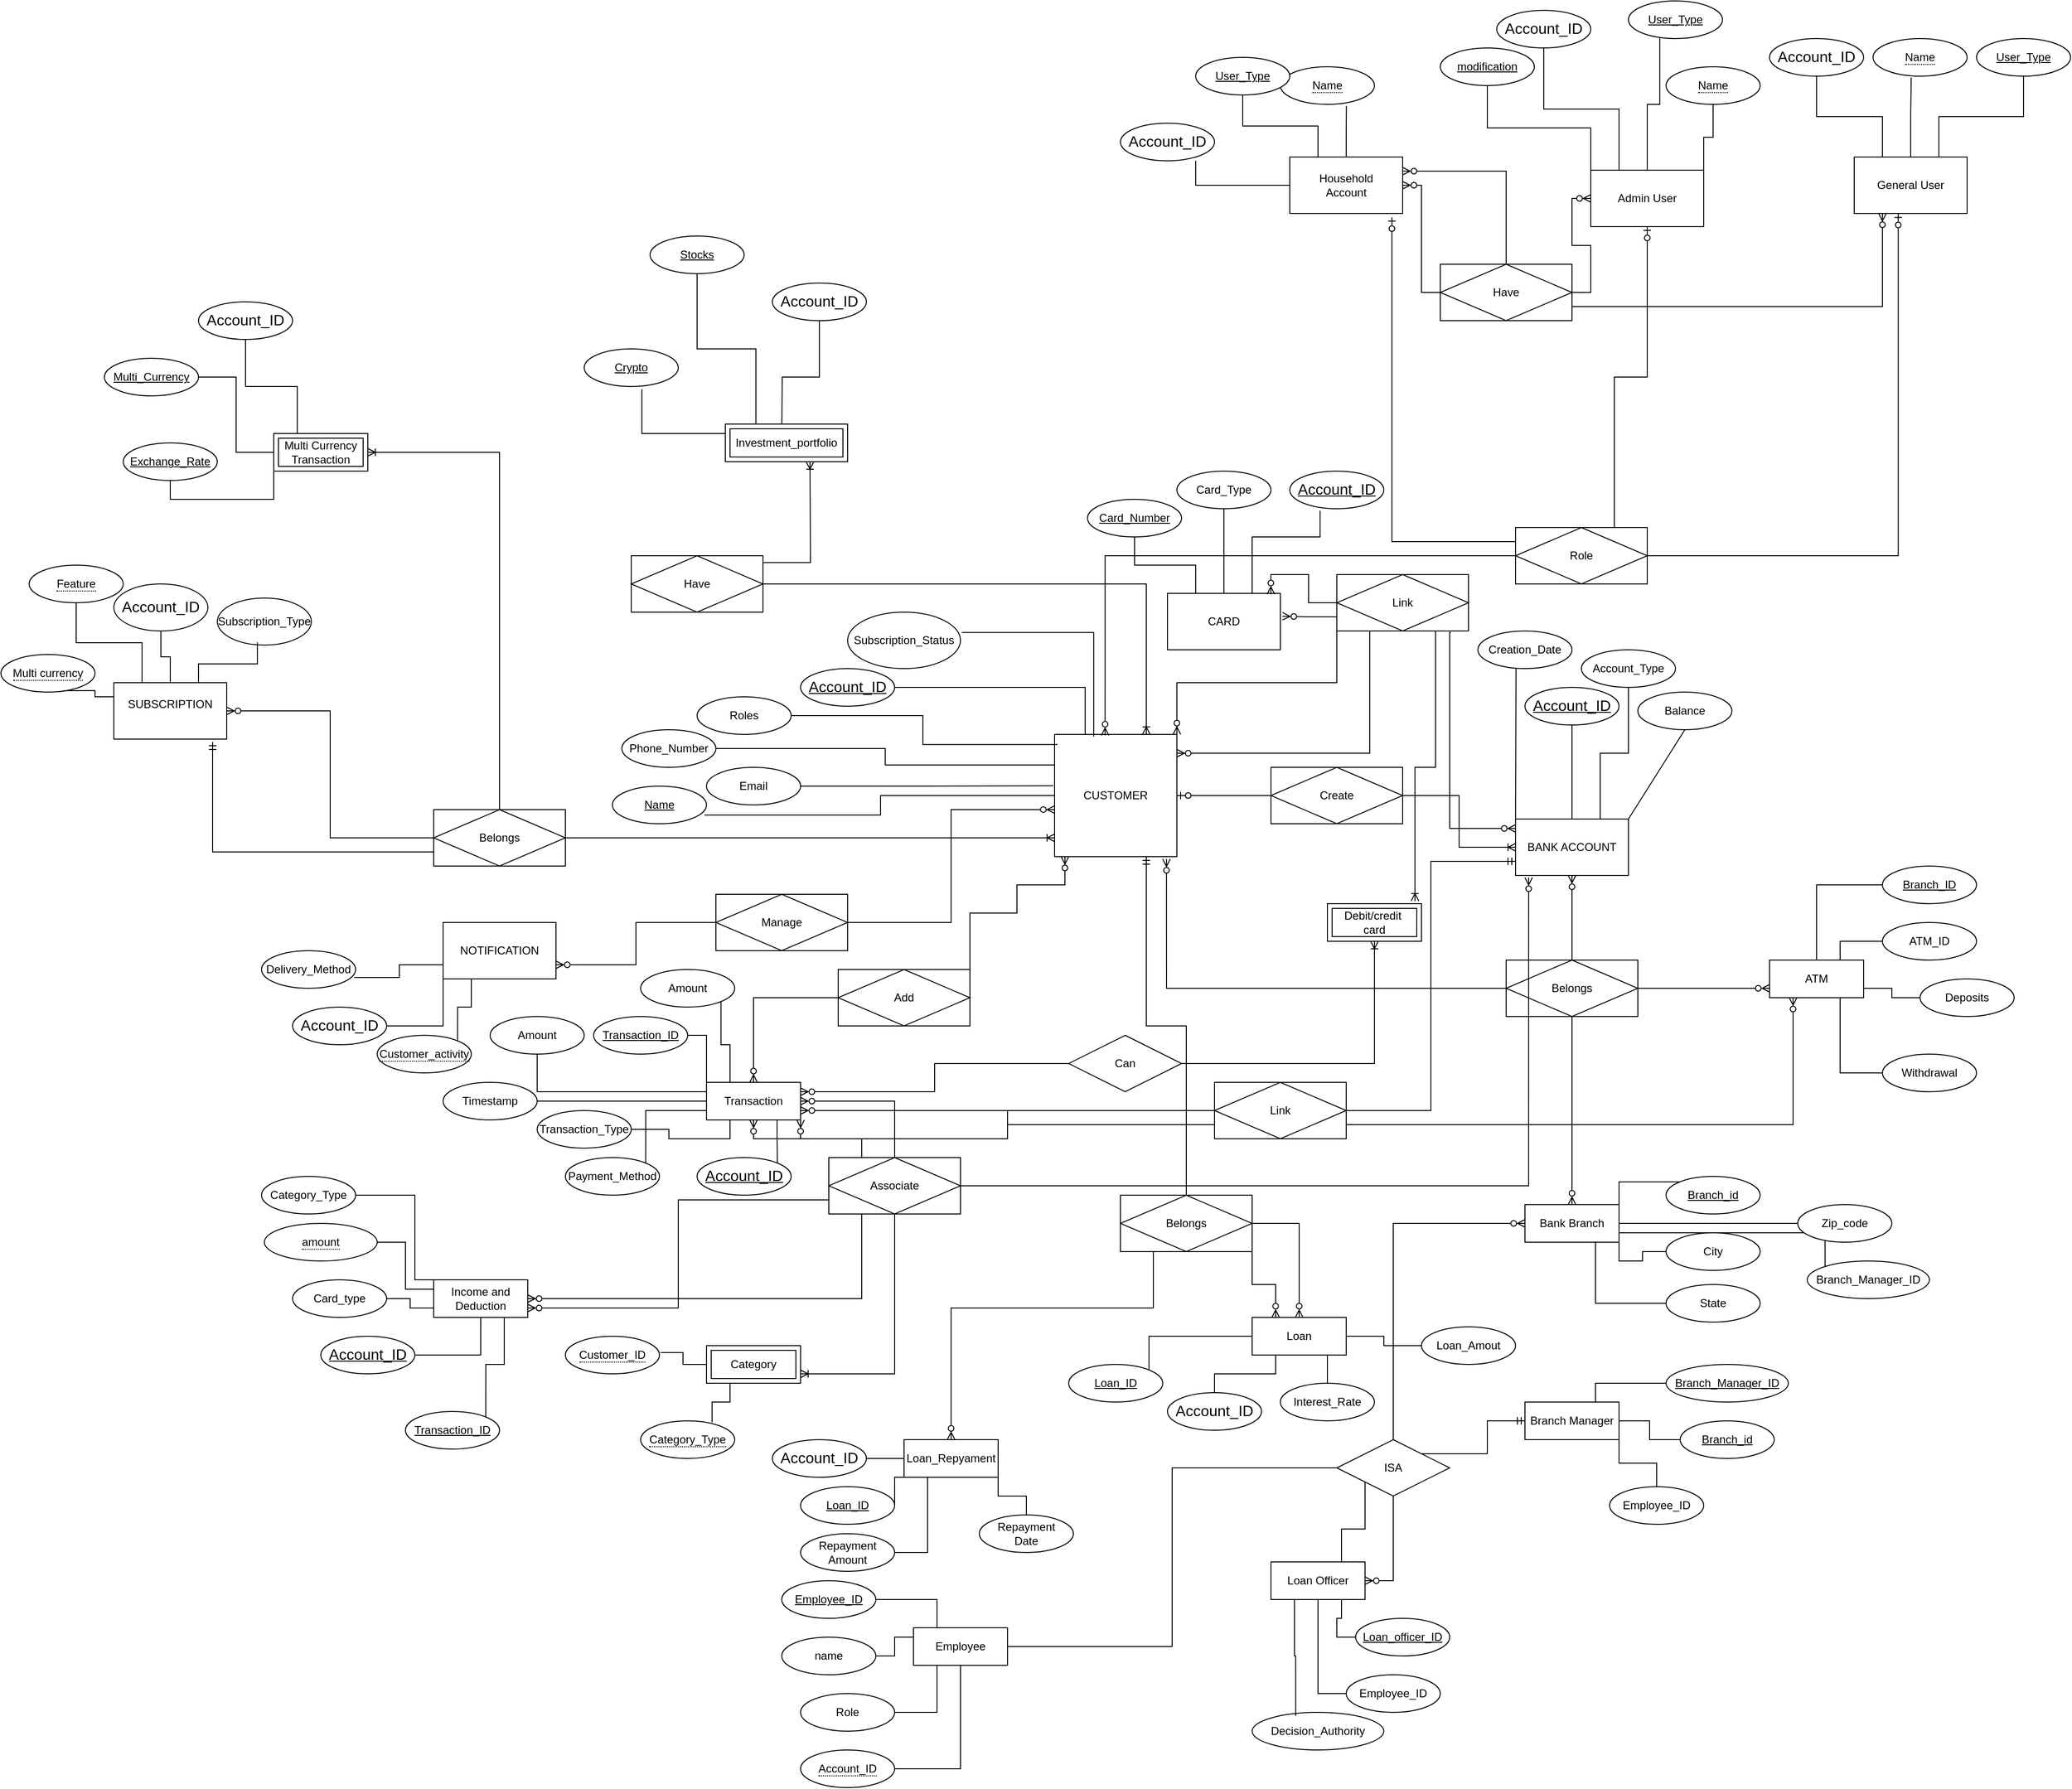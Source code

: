 <mxfile version="24.7.16">
  <diagram name="Page-1" id="Yrp4-fRqHriBf1M9PnaF">
    <mxGraphModel dx="4897" dy="3699" grid="1" gridSize="10" guides="1" tooltips="1" connect="1" arrows="1" fold="1" page="1" pageScale="1" pageWidth="827" pageHeight="1169" math="0" shadow="0">
      <root>
        <mxCell id="0" />
        <mxCell id="1" parent="0" />
        <mxCell id="uXwjlZ4Gou4DTDFlSKRL-1" value="CUSTOMER" style="rounded=0;whiteSpace=wrap;html=1;" vertex="1" parent="1">
          <mxGeometry x="430" width="130" height="130" as="geometry" />
        </mxCell>
        <mxCell id="uXwjlZ4Gou4DTDFlSKRL-26" value="" style="endArrow=none;html=1;rounded=0;exitX=0.5;exitY=1;exitDx=0;exitDy=0;entryX=1;entryY=0;entryDx=0;entryDy=0;" edge="1" parent="1" source="uXwjlZ4Gou4DTDFlSKRL-179" target="uXwjlZ4Gou4DTDFlSKRL-34">
          <mxGeometry width="50" height="50" relative="1" as="geometry">
            <mxPoint x="1220.0" as="sourcePoint" />
            <mxPoint x="1080" y="150" as="targetPoint" />
          </mxGeometry>
        </mxCell>
        <mxCell id="uXwjlZ4Gou4DTDFlSKRL-33" value="" style="endArrow=none;html=1;rounded=0;entryX=0.405;entryY=0.925;entryDx=0;entryDy=0;entryPerimeter=0;" edge="1" parent="1" target="uXwjlZ4Gou4DTDFlSKRL-180">
          <mxGeometry width="50" height="50" relative="1" as="geometry">
            <mxPoint x="920" y="90" as="sourcePoint" />
            <mxPoint x="910.0" y="-70" as="targetPoint" />
          </mxGeometry>
        </mxCell>
        <mxCell id="uXwjlZ4Gou4DTDFlSKRL-183" style="edgeStyle=orthogonalEdgeStyle;rounded=0;orthogonalLoop=1;jettySize=auto;html=1;exitX=0.75;exitY=0;exitDx=0;exitDy=0;entryX=0.5;entryY=1;entryDx=0;entryDy=0;endArrow=none;endFill=0;" edge="1" parent="1" source="uXwjlZ4Gou4DTDFlSKRL-34" target="uXwjlZ4Gou4DTDFlSKRL-182">
          <mxGeometry relative="1" as="geometry" />
        </mxCell>
        <mxCell id="uXwjlZ4Gou4DTDFlSKRL-184" style="edgeStyle=orthogonalEdgeStyle;rounded=0;orthogonalLoop=1;jettySize=auto;html=1;exitX=0.5;exitY=0;exitDx=0;exitDy=0;entryX=0.5;entryY=1;entryDx=0;entryDy=0;endArrow=none;endFill=0;" edge="1" parent="1" source="uXwjlZ4Gou4DTDFlSKRL-34" target="uXwjlZ4Gou4DTDFlSKRL-169">
          <mxGeometry relative="1" as="geometry" />
        </mxCell>
        <mxCell id="uXwjlZ4Gou4DTDFlSKRL-34" value="BANK ACCOUNT" style="rounded=0;whiteSpace=wrap;html=1;" vertex="1" parent="1">
          <mxGeometry x="920" y="90" width="120" height="60" as="geometry" />
        </mxCell>
        <mxCell id="uXwjlZ4Gou4DTDFlSKRL-206" style="edgeStyle=orthogonalEdgeStyle;rounded=0;orthogonalLoop=1;jettySize=auto;html=1;exitX=0.5;exitY=0;exitDx=0;exitDy=0;endArrow=none;endFill=0;" edge="1" parent="1" source="uXwjlZ4Gou4DTDFlSKRL-92" target="uXwjlZ4Gou4DTDFlSKRL-203">
          <mxGeometry relative="1" as="geometry" />
        </mxCell>
        <mxCell id="uXwjlZ4Gou4DTDFlSKRL-208" style="edgeStyle=orthogonalEdgeStyle;rounded=0;orthogonalLoop=1;jettySize=auto;html=1;exitX=0.25;exitY=0;exitDx=0;exitDy=0;entryX=0.5;entryY=1;entryDx=0;entryDy=0;endArrow=none;endFill=0;" edge="1" parent="1" source="uXwjlZ4Gou4DTDFlSKRL-92" target="uXwjlZ4Gou4DTDFlSKRL-205">
          <mxGeometry relative="1" as="geometry" />
        </mxCell>
        <mxCell id="uXwjlZ4Gou4DTDFlSKRL-92" value="CARD" style="rounded=0;whiteSpace=wrap;html=1;" vertex="1" parent="1">
          <mxGeometry x="550" y="-150" width="120" height="60" as="geometry" />
        </mxCell>
        <mxCell id="uXwjlZ4Gou4DTDFlSKRL-98" style="edgeStyle=orthogonalEdgeStyle;rounded=0;orthogonalLoop=1;jettySize=auto;html=1;exitX=0.866;exitY=1.025;exitDx=0;exitDy=0;endArrow=ERzeroToMany;endFill=0;exitPerimeter=0;" edge="1" parent="1" source="uXwjlZ4Gou4DTDFlSKRL-201">
          <mxGeometry relative="1" as="geometry">
            <mxPoint x="850" y="-105.03" as="sourcePoint" />
            <mxPoint x="920" y="100" as="targetPoint" />
            <Array as="points">
              <mxPoint x="850" y="-108" />
              <mxPoint x="850" y="100" />
              <mxPoint x="920" y="100" />
            </Array>
          </mxGeometry>
        </mxCell>
        <mxCell id="uXwjlZ4Gou4DTDFlSKRL-196" style="edgeStyle=orthogonalEdgeStyle;rounded=0;orthogonalLoop=1;jettySize=auto;html=1;exitX=0.75;exitY=0;exitDx=0;exitDy=0;endArrow=none;endFill=0;" edge="1" parent="1" target="uXwjlZ4Gou4DTDFlSKRL-195">
          <mxGeometry relative="1" as="geometry">
            <mxPoint x="140.0" y="-320" as="sourcePoint" />
          </mxGeometry>
        </mxCell>
        <mxCell id="uXwjlZ4Gou4DTDFlSKRL-197" style="edgeStyle=orthogonalEdgeStyle;rounded=0;orthogonalLoop=1;jettySize=auto;html=1;exitX=0.25;exitY=0;exitDx=0;exitDy=0;entryX=0.5;entryY=1;entryDx=0;entryDy=0;endArrow=none;endFill=0;" edge="1" parent="1" source="uXwjlZ4Gou4DTDFlSKRL-461" target="uXwjlZ4Gou4DTDFlSKRL-193">
          <mxGeometry relative="1" as="geometry">
            <mxPoint x="110.0" y="-320" as="sourcePoint" />
          </mxGeometry>
        </mxCell>
        <mxCell id="uXwjlZ4Gou4DTDFlSKRL-105" style="edgeStyle=orthogonalEdgeStyle;rounded=0;orthogonalLoop=1;jettySize=auto;html=1;exitX=1;exitY=0.5;exitDx=0;exitDy=0;entryX=0.75;entryY=0;entryDx=0;entryDy=0;endArrow=ERoneToMany;endFill=0;" edge="1" parent="1" source="uXwjlZ4Gou4DTDFlSKRL-192" target="uXwjlZ4Gou4DTDFlSKRL-1">
          <mxGeometry relative="1" as="geometry">
            <mxPoint x="420" y="60" as="targetPoint" />
            <mxPoint x="320" y="-450" as="sourcePoint" />
          </mxGeometry>
        </mxCell>
        <mxCell id="uXwjlZ4Gou4DTDFlSKRL-109" style="edgeStyle=orthogonalEdgeStyle;rounded=0;orthogonalLoop=1;jettySize=auto;html=1;exitX=0.572;exitY=0.12;exitDx=0;exitDy=0;entryX=1;entryY=0.5;entryDx=0;entryDy=0;endArrow=ERoneToMany;endFill=0;exitPerimeter=0;" edge="1" parent="1" source="uXwjlZ4Gou4DTDFlSKRL-192">
          <mxGeometry relative="1" as="geometry">
            <mxPoint x="240" y="-450" as="sourcePoint" />
            <mxPoint x="170.0" y="-290" as="targetPoint" />
          </mxGeometry>
        </mxCell>
        <mxCell id="uXwjlZ4Gou4DTDFlSKRL-289" style="edgeStyle=orthogonalEdgeStyle;rounded=0;orthogonalLoop=1;jettySize=auto;html=1;exitX=0.25;exitY=0;exitDx=0;exitDy=0;entryX=0.5;entryY=1;entryDx=0;entryDy=0;endArrow=none;endFill=0;" edge="1" parent="1" source="uXwjlZ4Gou4DTDFlSKRL-113" target="uXwjlZ4Gou4DTDFlSKRL-285">
          <mxGeometry relative="1" as="geometry" />
        </mxCell>
        <mxCell id="uXwjlZ4Gou4DTDFlSKRL-290" style="edgeStyle=orthogonalEdgeStyle;rounded=0;orthogonalLoop=1;jettySize=auto;html=1;exitX=0.5;exitY=0;exitDx=0;exitDy=0;entryX=0.5;entryY=1;entryDx=0;entryDy=0;endArrow=none;endFill=0;" edge="1" parent="1" source="uXwjlZ4Gou4DTDFlSKRL-113" target="uXwjlZ4Gou4DTDFlSKRL-286">
          <mxGeometry relative="1" as="geometry" />
        </mxCell>
        <mxCell id="uXwjlZ4Gou4DTDFlSKRL-113" value="SUBSCRIPTION&lt;div&gt;&lt;br&gt;&lt;/div&gt;" style="rounded=0;whiteSpace=wrap;html=1;" vertex="1" parent="1">
          <mxGeometry x="-570" y="-55" width="120" height="60" as="geometry" />
        </mxCell>
        <mxCell id="uXwjlZ4Gou4DTDFlSKRL-115" style="edgeStyle=orthogonalEdgeStyle;rounded=0;orthogonalLoop=1;jettySize=auto;html=1;exitX=0;exitY=0.5;exitDx=0;exitDy=0;entryX=1;entryY=0.5;entryDx=0;entryDy=0;endArrow=ERzeroToMany;endFill=0;" edge="1" parent="1" source="uXwjlZ4Gou4DTDFlSKRL-221" target="uXwjlZ4Gou4DTDFlSKRL-113">
          <mxGeometry relative="1" as="geometry">
            <mxPoint x="-40" y="100" as="sourcePoint" />
          </mxGeometry>
        </mxCell>
        <mxCell id="uXwjlZ4Gou4DTDFlSKRL-219" style="edgeStyle=orthogonalEdgeStyle;rounded=0;orthogonalLoop=1;jettySize=auto;html=1;exitX=0;exitY=1;exitDx=0;exitDy=0;entryX=1;entryY=0.5;entryDx=0;entryDy=0;endArrow=none;endFill=0;" edge="1" parent="1" source="uXwjlZ4Gou4DTDFlSKRL-117" target="uXwjlZ4Gou4DTDFlSKRL-216">
          <mxGeometry relative="1" as="geometry" />
        </mxCell>
        <mxCell id="uXwjlZ4Gou4DTDFlSKRL-220" style="edgeStyle=orthogonalEdgeStyle;rounded=0;orthogonalLoop=1;jettySize=auto;html=1;exitX=0.25;exitY=1;exitDx=0;exitDy=0;entryX=1;entryY=0;entryDx=0;entryDy=0;endArrow=none;endFill=0;" edge="1" parent="1" source="uXwjlZ4Gou4DTDFlSKRL-117" target="uXwjlZ4Gou4DTDFlSKRL-217">
          <mxGeometry relative="1" as="geometry" />
        </mxCell>
        <mxCell id="uXwjlZ4Gou4DTDFlSKRL-117" value="&lt;div&gt;NOTIFICATION&lt;/div&gt;" style="rounded=0;whiteSpace=wrap;html=1;" vertex="1" parent="1">
          <mxGeometry x="-220" y="200" width="120" height="60" as="geometry" />
        </mxCell>
        <mxCell id="uXwjlZ4Gou4DTDFlSKRL-120" style="edgeStyle=orthogonalEdgeStyle;rounded=0;orthogonalLoop=1;jettySize=auto;html=1;exitX=0;exitY=0.5;exitDx=0;exitDy=0;entryX=1;entryY=0.75;entryDx=0;entryDy=0;endArrow=ERzeroToMany;endFill=0;" edge="1" parent="1" source="uXwjlZ4Gou4DTDFlSKRL-213" target="uXwjlZ4Gou4DTDFlSKRL-117">
          <mxGeometry relative="1" as="geometry">
            <mxPoint x="40" y="200" as="sourcePoint" />
          </mxGeometry>
        </mxCell>
        <mxCell id="uXwjlZ4Gou4DTDFlSKRL-150" style="edgeStyle=orthogonalEdgeStyle;rounded=0;orthogonalLoop=1;jettySize=auto;html=1;exitX=0;exitY=0.5;exitDx=0;exitDy=0;entryX=1;entryY=0.5;entryDx=0;entryDy=0;endArrow=ERzeroToOne;endFill=0;" edge="1" parent="1" source="uXwjlZ4Gou4DTDFlSKRL-143" target="uXwjlZ4Gou4DTDFlSKRL-1">
          <mxGeometry relative="1" as="geometry" />
        </mxCell>
        <mxCell id="uXwjlZ4Gou4DTDFlSKRL-143" value="Create" style="shape=associativeEntity;whiteSpace=wrap;html=1;align=center;" vertex="1" parent="1">
          <mxGeometry x="660" y="35" width="140" height="60" as="geometry" />
        </mxCell>
        <mxCell id="uXwjlZ4Gou4DTDFlSKRL-154" style="edgeStyle=orthogonalEdgeStyle;rounded=0;orthogonalLoop=1;jettySize=auto;html=1;exitX=1;exitY=0.5;exitDx=0;exitDy=0;entryX=0.25;entryY=0;entryDx=0;entryDy=0;endArrow=none;endFill=0;" edge="1" parent="1" source="uXwjlZ4Gou4DTDFlSKRL-153" target="uXwjlZ4Gou4DTDFlSKRL-1">
          <mxGeometry relative="1" as="geometry" />
        </mxCell>
        <mxCell id="uXwjlZ4Gou4DTDFlSKRL-153" value="&lt;div&gt;&lt;span style=&quot;font-size:12.0pt;line-height:115%;&lt;br/&gt;font-family:&amp;quot;Aptos&amp;quot;,sans-serif;mso-ascii-theme-font:minor-latin;mso-fareast-font-family:&lt;br/&gt;Aptos;mso-fareast-theme-font:minor-latin;mso-hansi-theme-font:minor-latin;&lt;br/&gt;mso-bidi-font-family:&amp;quot;Times New Roman&amp;quot;;mso-bidi-theme-font:minor-bidi;&lt;br/&gt;mso-ansi-language:EN-IN;mso-fareast-language:EN-US;mso-bidi-language:AR-SA&quot;&gt;Account_ID&lt;/span&gt;&lt;br&gt;&lt;/div&gt;" style="ellipse;whiteSpace=wrap;html=1;align=center;fontStyle=4;" vertex="1" parent="1">
          <mxGeometry x="160" y="-70" width="100" height="40" as="geometry" />
        </mxCell>
        <mxCell id="uXwjlZ4Gou4DTDFlSKRL-157" style="edgeStyle=orthogonalEdgeStyle;rounded=0;orthogonalLoop=1;jettySize=auto;html=1;exitX=1;exitY=0.5;exitDx=0;exitDy=0;endArrow=none;endFill=0;entryX=0;entryY=0.25;entryDx=0;entryDy=0;" edge="1" parent="1" source="uXwjlZ4Gou4DTDFlSKRL-175" target="uXwjlZ4Gou4DTDFlSKRL-1">
          <mxGeometry relative="1" as="geometry">
            <mxPoint x="90" y="16" as="sourcePoint" />
            <mxPoint x="350" y="30" as="targetPoint" />
          </mxGeometry>
        </mxCell>
        <mxCell id="uXwjlZ4Gou4DTDFlSKRL-159" style="edgeStyle=orthogonalEdgeStyle;rounded=0;orthogonalLoop=1;jettySize=auto;html=1;exitX=1;exitY=0.5;exitDx=0;exitDy=0;entryX=0.025;entryY=0.083;entryDx=0;entryDy=0;entryPerimeter=0;endArrow=none;endFill=0;" edge="1" parent="1" source="uXwjlZ4Gou4DTDFlSKRL-176" target="uXwjlZ4Gou4DTDFlSKRL-1">
          <mxGeometry relative="1" as="geometry">
            <mxPoint x="140.0" y="-20" as="sourcePoint" />
          </mxGeometry>
        </mxCell>
        <mxCell id="uXwjlZ4Gou4DTDFlSKRL-161" style="edgeStyle=orthogonalEdgeStyle;rounded=0;orthogonalLoop=1;jettySize=auto;html=1;exitX=1;exitY=0.5;exitDx=0;exitDy=0;entryX=-0.011;entryY=0.42;entryDx=0;entryDy=0;entryPerimeter=0;endArrow=none;endFill=0;" edge="1" parent="1" source="uXwjlZ4Gou4DTDFlSKRL-177" target="uXwjlZ4Gou4DTDFlSKRL-1">
          <mxGeometry relative="1" as="geometry">
            <mxPoint x="170.0" y="55" as="sourcePoint" />
          </mxGeometry>
        </mxCell>
        <mxCell id="uXwjlZ4Gou4DTDFlSKRL-163" style="edgeStyle=orthogonalEdgeStyle;rounded=0;orthogonalLoop=1;jettySize=auto;html=1;exitX=1.011;exitY=0.36;exitDx=0;exitDy=0;exitPerimeter=0;endArrow=none;endFill=0;entryX=0.32;entryY=0.018;entryDx=0;entryDy=0;entryPerimeter=0;" edge="1" parent="1" source="uXwjlZ4Gou4DTDFlSKRL-178" target="uXwjlZ4Gou4DTDFlSKRL-1">
          <mxGeometry relative="1" as="geometry">
            <mxPoint x="375.0" y="180" as="sourcePoint" />
          </mxGeometry>
        </mxCell>
        <mxCell id="uXwjlZ4Gou4DTDFlSKRL-166" value="" style="edgeStyle=orthogonalEdgeStyle;rounded=0;orthogonalLoop=1;jettySize=auto;html=1;exitX=1;exitY=0.5;exitDx=0;exitDy=0;entryX=0;entryY=0.5;entryDx=0;entryDy=0;endArrow=ERoneToMany;endFill=0;" edge="1" parent="1" source="uXwjlZ4Gou4DTDFlSKRL-143" target="uXwjlZ4Gou4DTDFlSKRL-34">
          <mxGeometry relative="1" as="geometry">
            <mxPoint x="730" y="65" as="sourcePoint" />
            <mxPoint x="810" y="110" as="targetPoint" />
          </mxGeometry>
        </mxCell>
        <mxCell id="uXwjlZ4Gou4DTDFlSKRL-169" value="&lt;span style=&quot;font-size:12.0pt;line-height:115%;&lt;br/&gt;font-family:&amp;quot;Aptos&amp;quot;,sans-serif;mso-ascii-theme-font:minor-latin;mso-fareast-font-family:&lt;br/&gt;Aptos;mso-fareast-theme-font:minor-latin;mso-hansi-theme-font:minor-latin;&lt;br/&gt;mso-bidi-font-family:&amp;quot;Times New Roman&amp;quot;;mso-bidi-theme-font:minor-bidi;&lt;br/&gt;mso-ansi-language:EN-IN;mso-fareast-language:EN-US;mso-bidi-language:AR-SA&quot;&gt;Account_ID&lt;/span&gt;" style="ellipse;whiteSpace=wrap;html=1;align=center;fontStyle=4;" vertex="1" parent="1">
          <mxGeometry x="930" y="-50" width="100" height="40" as="geometry" />
        </mxCell>
        <mxCell id="uXwjlZ4Gou4DTDFlSKRL-175" value="Phone_Number" style="ellipse;whiteSpace=wrap;html=1;align=center;" vertex="1" parent="1">
          <mxGeometry x="-30" y="-5" width="100" height="40" as="geometry" />
        </mxCell>
        <mxCell id="uXwjlZ4Gou4DTDFlSKRL-176" value="Roles" style="ellipse;whiteSpace=wrap;html=1;align=center;" vertex="1" parent="1">
          <mxGeometry x="50" y="-40" width="100" height="40" as="geometry" />
        </mxCell>
        <mxCell id="uXwjlZ4Gou4DTDFlSKRL-177" value="Email" style="ellipse;whiteSpace=wrap;html=1;align=center;" vertex="1" parent="1">
          <mxGeometry x="60" y="35" width="100" height="40" as="geometry" />
        </mxCell>
        <mxCell id="uXwjlZ4Gou4DTDFlSKRL-178" value="Subscription_Status" style="ellipse;whiteSpace=wrap;html=1;align=center;" vertex="1" parent="1">
          <mxGeometry x="210" y="-130" width="120" height="60" as="geometry" />
        </mxCell>
        <mxCell id="uXwjlZ4Gou4DTDFlSKRL-179" value="Balance" style="ellipse;whiteSpace=wrap;html=1;align=center;" vertex="1" parent="1">
          <mxGeometry x="1050" y="-45" width="100" height="40" as="geometry" />
        </mxCell>
        <mxCell id="uXwjlZ4Gou4DTDFlSKRL-180" value="Creation_Date" style="ellipse;whiteSpace=wrap;html=1;align=center;" vertex="1" parent="1">
          <mxGeometry x="880" y="-110" width="100" height="40" as="geometry" />
        </mxCell>
        <mxCell id="uXwjlZ4Gou4DTDFlSKRL-181" style="edgeStyle=orthogonalEdgeStyle;rounded=0;orthogonalLoop=1;jettySize=auto;html=1;exitX=0.5;exitY=1;exitDx=0;exitDy=0;" edge="1" parent="1" source="uXwjlZ4Gou4DTDFlSKRL-169" target="uXwjlZ4Gou4DTDFlSKRL-169">
          <mxGeometry relative="1" as="geometry" />
        </mxCell>
        <mxCell id="uXwjlZ4Gou4DTDFlSKRL-182" value="Account_Type" style="ellipse;whiteSpace=wrap;html=1;align=center;" vertex="1" parent="1">
          <mxGeometry x="990" y="-90" width="100" height="40" as="geometry" />
        </mxCell>
        <mxCell id="uXwjlZ4Gou4DTDFlSKRL-189" style="edgeStyle=orthogonalEdgeStyle;rounded=0;orthogonalLoop=1;jettySize=auto;html=1;exitX=0.5;exitY=0;exitDx=0;exitDy=0;entryX=0.5;entryY=1;entryDx=0;entryDy=0;endArrow=ERzeroToMany;endFill=0;" edge="1" parent="1" source="uXwjlZ4Gou4DTDFlSKRL-187" target="uXwjlZ4Gou4DTDFlSKRL-34">
          <mxGeometry relative="1" as="geometry" />
        </mxCell>
        <mxCell id="uXwjlZ4Gou4DTDFlSKRL-341" style="edgeStyle=orthogonalEdgeStyle;rounded=0;orthogonalLoop=1;jettySize=auto;html=1;exitX=0.5;exitY=1;exitDx=0;exitDy=0;entryX=0.5;entryY=0;entryDx=0;entryDy=0;endArrow=ERzeroToMany;endFill=0;" edge="1" parent="1" source="uXwjlZ4Gou4DTDFlSKRL-187" target="uXwjlZ4Gou4DTDFlSKRL-332">
          <mxGeometry relative="1" as="geometry" />
        </mxCell>
        <mxCell id="uXwjlZ4Gou4DTDFlSKRL-356" style="edgeStyle=orthogonalEdgeStyle;rounded=0;orthogonalLoop=1;jettySize=auto;html=1;exitX=1;exitY=0.5;exitDx=0;exitDy=0;entryX=0;entryY=0.75;entryDx=0;entryDy=0;endArrow=ERzeroToMany;endFill=0;" edge="1" parent="1" source="uXwjlZ4Gou4DTDFlSKRL-187" target="uXwjlZ4Gou4DTDFlSKRL-337">
          <mxGeometry relative="1" as="geometry" />
        </mxCell>
        <mxCell id="uXwjlZ4Gou4DTDFlSKRL-187" value="Belongs" style="shape=associativeEntity;whiteSpace=wrap;html=1;align=center;" vertex="1" parent="1">
          <mxGeometry x="910" y="240" width="140" height="60" as="geometry" />
        </mxCell>
        <mxCell id="uXwjlZ4Gou4DTDFlSKRL-188" style="edgeStyle=orthogonalEdgeStyle;rounded=0;orthogonalLoop=1;jettySize=auto;html=1;exitX=0;exitY=0.5;exitDx=0;exitDy=0;entryX=0.915;entryY=1.019;entryDx=0;entryDy=0;entryPerimeter=0;endArrow=ERzeroToMany;endFill=0;" edge="1" parent="1" source="uXwjlZ4Gou4DTDFlSKRL-187" target="uXwjlZ4Gou4DTDFlSKRL-1">
          <mxGeometry relative="1" as="geometry" />
        </mxCell>
        <mxCell id="uXwjlZ4Gou4DTDFlSKRL-306" style="edgeStyle=orthogonalEdgeStyle;rounded=0;orthogonalLoop=1;jettySize=auto;html=1;exitX=0.75;exitY=0;exitDx=0;exitDy=0;entryX=0.5;entryY=1;entryDx=0;entryDy=0;endArrow=ERzeroToOne;endFill=0;" edge="1" parent="1" source="uXwjlZ4Gou4DTDFlSKRL-190" target="uXwjlZ4Gou4DTDFlSKRL-304">
          <mxGeometry relative="1" as="geometry" />
        </mxCell>
        <mxCell id="uXwjlZ4Gou4DTDFlSKRL-190" value="Role" style="shape=associativeEntity;whiteSpace=wrap;html=1;align=center;" vertex="1" parent="1">
          <mxGeometry x="920" y="-220" width="140" height="60" as="geometry" />
        </mxCell>
        <mxCell id="uXwjlZ4Gou4DTDFlSKRL-192" value="Have" style="shape=associativeEntity;whiteSpace=wrap;html=1;align=center;" vertex="1" parent="1">
          <mxGeometry x="-20" y="-190" width="140" height="60" as="geometry" />
        </mxCell>
        <mxCell id="uXwjlZ4Gou4DTDFlSKRL-193" value="Stocks" style="ellipse;whiteSpace=wrap;html=1;align=center;fontStyle=4;" vertex="1" parent="1">
          <mxGeometry y="-530" width="100" height="40" as="geometry" />
        </mxCell>
        <mxCell id="uXwjlZ4Gou4DTDFlSKRL-194" value="Crypto" style="ellipse;whiteSpace=wrap;html=1;align=center;fontStyle=4;" vertex="1" parent="1">
          <mxGeometry x="-70" y="-410" width="100" height="40" as="geometry" />
        </mxCell>
        <mxCell id="uXwjlZ4Gou4DTDFlSKRL-195" value="&lt;span style=&quot;font-size:12.0pt;line-height:115%;&lt;br/&gt;font-family:&amp;quot;Aptos&amp;quot;,sans-serif;mso-ascii-theme-font:minor-latin;mso-fareast-font-family:&lt;br/&gt;Aptos;mso-fareast-theme-font:minor-latin;mso-hansi-theme-font:minor-latin;&lt;br/&gt;mso-bidi-font-family:&amp;quot;Times New Roman&amp;quot;;mso-bidi-theme-font:minor-bidi;&lt;br/&gt;mso-ansi-language:EN-IN;mso-fareast-language:EN-US;mso-bidi-language:AR-SA&quot;&gt;Account_ID&lt;/span&gt;" style="ellipse;whiteSpace=wrap;html=1;align=center;" vertex="1" parent="1">
          <mxGeometry x="130" y="-480" width="100" height="40" as="geometry" />
        </mxCell>
        <mxCell id="uXwjlZ4Gou4DTDFlSKRL-198" style="edgeStyle=orthogonalEdgeStyle;rounded=0;orthogonalLoop=1;jettySize=auto;html=1;exitX=0;exitY=0.25;exitDx=0;exitDy=0;entryX=0.613;entryY=1.073;entryDx=0;entryDy=0;entryPerimeter=0;endArrow=none;endFill=0;" edge="1" parent="1" source="uXwjlZ4Gou4DTDFlSKRL-461" target="uXwjlZ4Gou4DTDFlSKRL-194">
          <mxGeometry relative="1" as="geometry">
            <mxPoint x="80" y="-320" as="sourcePoint" />
          </mxGeometry>
        </mxCell>
        <mxCell id="uXwjlZ4Gou4DTDFlSKRL-212" style="edgeStyle=orthogonalEdgeStyle;rounded=0;orthogonalLoop=1;jettySize=auto;html=1;exitX=0.25;exitY=1;exitDx=0;exitDy=0;endArrow=ERzeroToMany;endFill=0;" edge="1" parent="1" source="uXwjlZ4Gou4DTDFlSKRL-201">
          <mxGeometry relative="1" as="geometry">
            <mxPoint x="560" y="20" as="targetPoint" />
            <Array as="points">
              <mxPoint x="765" y="20" />
              <mxPoint x="560" y="20" />
            </Array>
          </mxGeometry>
        </mxCell>
        <mxCell id="uXwjlZ4Gou4DTDFlSKRL-201" value="Link" style="shape=associativeEntity;whiteSpace=wrap;html=1;align=center;" vertex="1" parent="1">
          <mxGeometry x="730" y="-170" width="140" height="60" as="geometry" />
        </mxCell>
        <mxCell id="uXwjlZ4Gou4DTDFlSKRL-202" style="edgeStyle=orthogonalEdgeStyle;rounded=0;orthogonalLoop=1;jettySize=auto;html=1;exitX=0;exitY=0.75;exitDx=0;exitDy=0;entryX=1.019;entryY=0.406;entryDx=0;entryDy=0;entryPerimeter=0;endArrow=ERzeroToMany;endFill=0;" edge="1" parent="1" source="uXwjlZ4Gou4DTDFlSKRL-201" target="uXwjlZ4Gou4DTDFlSKRL-92">
          <mxGeometry relative="1" as="geometry" />
        </mxCell>
        <mxCell id="uXwjlZ4Gou4DTDFlSKRL-203" value="Card_Type" style="ellipse;whiteSpace=wrap;html=1;align=center;" vertex="1" parent="1">
          <mxGeometry x="560" y="-280" width="100" height="40" as="geometry" />
        </mxCell>
        <mxCell id="uXwjlZ4Gou4DTDFlSKRL-204" value="&lt;span style=&quot;font-size:12.0pt;line-height:115%;&lt;br/&gt;font-family:&amp;quot;Aptos&amp;quot;,sans-serif;mso-ascii-theme-font:minor-latin;mso-fareast-font-family:&lt;br/&gt;Aptos;mso-fareast-theme-font:minor-latin;mso-hansi-theme-font:minor-latin;&lt;br/&gt;mso-bidi-font-family:&amp;quot;Times New Roman&amp;quot;;mso-bidi-theme-font:minor-bidi;&lt;br/&gt;mso-ansi-language:EN-IN;mso-fareast-language:EN-US;mso-bidi-language:AR-SA&quot;&gt;Account_ID&lt;/span&gt;" style="ellipse;whiteSpace=wrap;html=1;align=center;fontStyle=4;" vertex="1" parent="1">
          <mxGeometry x="680" y="-280" width="100" height="40" as="geometry" />
        </mxCell>
        <mxCell id="uXwjlZ4Gou4DTDFlSKRL-205" value="Card_Number" style="ellipse;whiteSpace=wrap;html=1;align=center;fontStyle=4;" vertex="1" parent="1">
          <mxGeometry x="465" y="-250" width="100" height="40" as="geometry" />
        </mxCell>
        <mxCell id="uXwjlZ4Gou4DTDFlSKRL-207" style="edgeStyle=orthogonalEdgeStyle;rounded=0;orthogonalLoop=1;jettySize=auto;html=1;exitX=0.75;exitY=0;exitDx=0;exitDy=0;entryX=0.322;entryY=1.049;entryDx=0;entryDy=0;entryPerimeter=0;endArrow=none;endFill=0;" edge="1" parent="1" source="uXwjlZ4Gou4DTDFlSKRL-92" target="uXwjlZ4Gou4DTDFlSKRL-204">
          <mxGeometry relative="1" as="geometry">
            <Array as="points">
              <mxPoint x="640" y="-210" />
              <mxPoint x="712" y="-210" />
            </Array>
          </mxGeometry>
        </mxCell>
        <mxCell id="uXwjlZ4Gou4DTDFlSKRL-211" style="edgeStyle=orthogonalEdgeStyle;rounded=0;orthogonalLoop=1;jettySize=auto;html=1;exitX=0;exitY=0.5;exitDx=0;exitDy=0;entryX=0.916;entryY=0.016;entryDx=0;entryDy=0;entryPerimeter=0;endArrow=ERzeroToMany;endFill=0;" edge="1" parent="1" source="uXwjlZ4Gou4DTDFlSKRL-201" target="uXwjlZ4Gou4DTDFlSKRL-92">
          <mxGeometry relative="1" as="geometry" />
        </mxCell>
        <mxCell id="uXwjlZ4Gou4DTDFlSKRL-213" value="Manage" style="shape=associativeEntity;whiteSpace=wrap;html=1;align=center;" vertex="1" parent="1">
          <mxGeometry x="70" y="170" width="140" height="60" as="geometry" />
        </mxCell>
        <mxCell id="uXwjlZ4Gou4DTDFlSKRL-214" style="edgeStyle=orthogonalEdgeStyle;rounded=0;orthogonalLoop=1;jettySize=auto;html=1;exitX=1;exitY=0.5;exitDx=0;exitDy=0;entryX=0;entryY=0.615;entryDx=0;entryDy=0;entryPerimeter=0;endArrow=ERzeroToMany;endFill=0;" edge="1" parent="1" source="uXwjlZ4Gou4DTDFlSKRL-213" target="uXwjlZ4Gou4DTDFlSKRL-1">
          <mxGeometry relative="1" as="geometry" />
        </mxCell>
        <mxCell id="uXwjlZ4Gou4DTDFlSKRL-215" value="Delivery_Method" style="ellipse;whiteSpace=wrap;html=1;align=center;" vertex="1" parent="1">
          <mxGeometry x="-413" y="230" width="100" height="40" as="geometry" />
        </mxCell>
        <mxCell id="uXwjlZ4Gou4DTDFlSKRL-216" value="&lt;span style=&quot;font-size:12.0pt;line-height:115%;&lt;br/&gt;font-family:&amp;quot;Aptos&amp;quot;,sans-serif;mso-ascii-theme-font:minor-latin;mso-fareast-font-family:&lt;br/&gt;Aptos;mso-fareast-theme-font:minor-latin;mso-hansi-theme-font:minor-latin;&lt;br/&gt;mso-bidi-font-family:&amp;quot;Times New Roman&amp;quot;;mso-bidi-theme-font:minor-bidi;&lt;br/&gt;mso-ansi-language:EN-IN;mso-fareast-language:EN-US;mso-bidi-language:AR-SA&quot;&gt;Account_ID&lt;/span&gt;" style="ellipse;whiteSpace=wrap;html=1;align=center;" vertex="1" parent="1">
          <mxGeometry x="-380" y="290" width="100" height="40" as="geometry" />
        </mxCell>
        <mxCell id="uXwjlZ4Gou4DTDFlSKRL-217" value="&lt;span style=&quot;border-bottom: 1px dotted&quot;&gt;Customer_activity&lt;/span&gt;" style="ellipse;whiteSpace=wrap;html=1;align=center;" vertex="1" parent="1">
          <mxGeometry x="-290" y="320" width="100" height="40" as="geometry" />
        </mxCell>
        <mxCell id="uXwjlZ4Gou4DTDFlSKRL-218" style="edgeStyle=orthogonalEdgeStyle;rounded=0;orthogonalLoop=1;jettySize=auto;html=1;exitX=0;exitY=0.75;exitDx=0;exitDy=0;entryX=0.986;entryY=0.712;entryDx=0;entryDy=0;entryPerimeter=0;endArrow=none;endFill=0;" edge="1" parent="1" source="uXwjlZ4Gou4DTDFlSKRL-117" target="uXwjlZ4Gou4DTDFlSKRL-215">
          <mxGeometry relative="1" as="geometry" />
        </mxCell>
        <mxCell id="uXwjlZ4Gou4DTDFlSKRL-226" style="edgeStyle=orthogonalEdgeStyle;rounded=0;orthogonalLoop=1;jettySize=auto;html=1;exitX=0.5;exitY=0;exitDx=0;exitDy=0;entryX=1;entryY=0.5;entryDx=0;entryDy=0;endArrow=ERoneToMany;endFill=0;" edge="1" parent="1" source="uXwjlZ4Gou4DTDFlSKRL-221" target="uXwjlZ4Gou4DTDFlSKRL-224">
          <mxGeometry relative="1" as="geometry" />
        </mxCell>
        <mxCell id="uXwjlZ4Gou4DTDFlSKRL-221" value="Belongs" style="shape=associativeEntity;whiteSpace=wrap;html=1;align=center;" vertex="1" parent="1">
          <mxGeometry x="-230" y="80" width="140" height="60" as="geometry" />
        </mxCell>
        <mxCell id="uXwjlZ4Gou4DTDFlSKRL-222" style="edgeStyle=orthogonalEdgeStyle;rounded=0;orthogonalLoop=1;jettySize=auto;html=1;exitX=1;exitY=0.5;exitDx=0;exitDy=0;endArrow=ERoneToMany;endFill=0;" edge="1" parent="1" source="uXwjlZ4Gou4DTDFlSKRL-221">
          <mxGeometry relative="1" as="geometry">
            <mxPoint x="430" y="110" as="targetPoint" />
          </mxGeometry>
        </mxCell>
        <mxCell id="uXwjlZ4Gou4DTDFlSKRL-231" style="edgeStyle=orthogonalEdgeStyle;rounded=0;orthogonalLoop=1;jettySize=auto;html=1;exitX=0.25;exitY=0;exitDx=0;exitDy=0;entryX=0.5;entryY=1;entryDx=0;entryDy=0;endArrow=none;endFill=0;" edge="1" parent="1" source="uXwjlZ4Gou4DTDFlSKRL-224" target="uXwjlZ4Gou4DTDFlSKRL-227">
          <mxGeometry relative="1" as="geometry" />
        </mxCell>
        <mxCell id="uXwjlZ4Gou4DTDFlSKRL-232" style="edgeStyle=orthogonalEdgeStyle;rounded=0;orthogonalLoop=1;jettySize=auto;html=1;exitX=0;exitY=0.5;exitDx=0;exitDy=0;entryX=1;entryY=0.5;entryDx=0;entryDy=0;endArrow=none;endFill=0;" edge="1" parent="1" source="uXwjlZ4Gou4DTDFlSKRL-224" target="uXwjlZ4Gou4DTDFlSKRL-228">
          <mxGeometry relative="1" as="geometry" />
        </mxCell>
        <mxCell id="uXwjlZ4Gou4DTDFlSKRL-233" style="edgeStyle=orthogonalEdgeStyle;rounded=0;orthogonalLoop=1;jettySize=auto;html=1;exitX=0;exitY=1;exitDx=0;exitDy=0;entryX=0.5;entryY=1;entryDx=0;entryDy=0;endArrow=none;endFill=0;" edge="1" parent="1" source="uXwjlZ4Gou4DTDFlSKRL-224" target="uXwjlZ4Gou4DTDFlSKRL-229">
          <mxGeometry relative="1" as="geometry" />
        </mxCell>
        <mxCell id="uXwjlZ4Gou4DTDFlSKRL-224" value="Multi Currency Transaction" style="shape=ext;margin=3;double=1;whiteSpace=wrap;html=1;align=center;" vertex="1" parent="1">
          <mxGeometry x="-400" y="-320" width="100" height="40" as="geometry" />
        </mxCell>
        <mxCell id="uXwjlZ4Gou4DTDFlSKRL-227" value="&lt;span style=&quot;font-size:12.0pt;line-height:115%;&lt;br/&gt;font-family:&amp;quot;Aptos&amp;quot;,sans-serif;mso-ascii-theme-font:minor-latin;mso-fareast-font-family:&lt;br/&gt;Aptos;mso-fareast-theme-font:minor-latin;mso-hansi-theme-font:minor-latin;&lt;br/&gt;mso-bidi-font-family:&amp;quot;Times New Roman&amp;quot;;mso-bidi-theme-font:minor-bidi;&lt;br/&gt;mso-ansi-language:EN-IN;mso-fareast-language:EN-US;mso-bidi-language:AR-SA&quot;&gt;Account_ID&lt;/span&gt;" style="ellipse;whiteSpace=wrap;html=1;align=center;" vertex="1" parent="1">
          <mxGeometry x="-480" y="-460" width="100" height="40" as="geometry" />
        </mxCell>
        <mxCell id="uXwjlZ4Gou4DTDFlSKRL-228" value="Multi_Currency" style="ellipse;whiteSpace=wrap;html=1;align=center;fontStyle=4;" vertex="1" parent="1">
          <mxGeometry x="-580" y="-400" width="100" height="40" as="geometry" />
        </mxCell>
        <mxCell id="uXwjlZ4Gou4DTDFlSKRL-229" value="Exchange_Rate" style="ellipse;whiteSpace=wrap;html=1;align=center;fontStyle=4;" vertex="1" parent="1">
          <mxGeometry x="-560" y="-310" width="100" height="40" as="geometry" />
        </mxCell>
        <mxCell id="uXwjlZ4Gou4DTDFlSKRL-230" style="edgeStyle=orthogonalEdgeStyle;rounded=0;orthogonalLoop=1;jettySize=auto;html=1;exitX=0;exitY=0.75;exitDx=0;exitDy=0;entryX=0.875;entryY=1.05;entryDx=0;entryDy=0;entryPerimeter=0;endArrow=ERmandOne;endFill=0;" edge="1" parent="1" source="uXwjlZ4Gou4DTDFlSKRL-221" target="uXwjlZ4Gou4DTDFlSKRL-113">
          <mxGeometry relative="1" as="geometry" />
        </mxCell>
        <mxCell id="uXwjlZ4Gou4DTDFlSKRL-278" style="edgeStyle=orthogonalEdgeStyle;rounded=0;orthogonalLoop=1;jettySize=auto;html=1;exitX=0.25;exitY=0;exitDx=0;exitDy=0;entryX=1;entryY=0.5;entryDx=0;entryDy=0;endArrow=none;endFill=0;" edge="1" parent="1" source="uXwjlZ4Gou4DTDFlSKRL-235" target="uXwjlZ4Gou4DTDFlSKRL-276">
          <mxGeometry relative="1" as="geometry">
            <Array as="points">
              <mxPoint x="-250" y="580" />
              <mxPoint x="-250" y="490" />
            </Array>
          </mxGeometry>
        </mxCell>
        <mxCell id="uXwjlZ4Gou4DTDFlSKRL-279" style="edgeStyle=orthogonalEdgeStyle;rounded=0;orthogonalLoop=1;jettySize=auto;html=1;exitX=0;exitY=0.25;exitDx=0;exitDy=0;entryX=1;entryY=0.5;entryDx=0;entryDy=0;endArrow=none;endFill=0;" edge="1" parent="1" source="uXwjlZ4Gou4DTDFlSKRL-235" target="uXwjlZ4Gou4DTDFlSKRL-274">
          <mxGeometry relative="1" as="geometry" />
        </mxCell>
        <mxCell id="uXwjlZ4Gou4DTDFlSKRL-280" style="edgeStyle=orthogonalEdgeStyle;rounded=0;orthogonalLoop=1;jettySize=auto;html=1;exitX=0;exitY=0.75;exitDx=0;exitDy=0;entryX=1;entryY=0.5;entryDx=0;entryDy=0;endArrow=none;endFill=0;" edge="1" parent="1" source="uXwjlZ4Gou4DTDFlSKRL-235" target="uXwjlZ4Gou4DTDFlSKRL-273">
          <mxGeometry relative="1" as="geometry" />
        </mxCell>
        <mxCell id="uXwjlZ4Gou4DTDFlSKRL-326" style="edgeStyle=orthogonalEdgeStyle;rounded=0;orthogonalLoop=1;jettySize=auto;html=1;exitX=0.5;exitY=1;exitDx=0;exitDy=0;entryX=1;entryY=0.5;entryDx=0;entryDy=0;endArrow=none;endFill=0;" edge="1" parent="1" source="uXwjlZ4Gou4DTDFlSKRL-235" target="uXwjlZ4Gou4DTDFlSKRL-325">
          <mxGeometry relative="1" as="geometry" />
        </mxCell>
        <mxCell id="uXwjlZ4Gou4DTDFlSKRL-358" style="edgeStyle=orthogonalEdgeStyle;rounded=0;orthogonalLoop=1;jettySize=auto;html=1;exitX=0.75;exitY=1;exitDx=0;exitDy=0;entryX=1;entryY=0;entryDx=0;entryDy=0;endArrow=none;endFill=0;" edge="1" parent="1" source="uXwjlZ4Gou4DTDFlSKRL-235" target="uXwjlZ4Gou4DTDFlSKRL-357">
          <mxGeometry relative="1" as="geometry" />
        </mxCell>
        <mxCell id="uXwjlZ4Gou4DTDFlSKRL-235" value="Income and Deduction" style="whiteSpace=wrap;html=1;align=center;" vertex="1" parent="1">
          <mxGeometry x="-230" y="580" width="100" height="40" as="geometry" />
        </mxCell>
        <mxCell id="uXwjlZ4Gou4DTDFlSKRL-260" style="edgeStyle=orthogonalEdgeStyle;rounded=0;orthogonalLoop=1;jettySize=auto;html=1;exitX=0;exitY=0;exitDx=0;exitDy=0;entryX=1;entryY=0.5;entryDx=0;entryDy=0;endArrow=none;endFill=0;" edge="1" parent="1" source="uXwjlZ4Gou4DTDFlSKRL-236" target="uXwjlZ4Gou4DTDFlSKRL-258">
          <mxGeometry relative="1" as="geometry" />
        </mxCell>
        <mxCell id="uXwjlZ4Gou4DTDFlSKRL-262" style="edgeStyle=orthogonalEdgeStyle;rounded=0;orthogonalLoop=1;jettySize=auto;html=1;exitX=0;exitY=0.25;exitDx=0;exitDy=0;entryX=0.5;entryY=1;entryDx=0;entryDy=0;endArrow=none;endFill=0;" edge="1" parent="1" source="uXwjlZ4Gou4DTDFlSKRL-236" target="uXwjlZ4Gou4DTDFlSKRL-261">
          <mxGeometry relative="1" as="geometry" />
        </mxCell>
        <mxCell id="uXwjlZ4Gou4DTDFlSKRL-264" style="edgeStyle=orthogonalEdgeStyle;rounded=0;orthogonalLoop=1;jettySize=auto;html=1;exitX=0;exitY=0.5;exitDx=0;exitDy=0;endArrow=none;endFill=0;" edge="1" parent="1" source="uXwjlZ4Gou4DTDFlSKRL-236" target="uXwjlZ4Gou4DTDFlSKRL-263">
          <mxGeometry relative="1" as="geometry" />
        </mxCell>
        <mxCell id="uXwjlZ4Gou4DTDFlSKRL-268" style="edgeStyle=orthogonalEdgeStyle;rounded=0;orthogonalLoop=1;jettySize=auto;html=1;exitX=0;exitY=0.75;exitDx=0;exitDy=0;entryX=1;entryY=0;entryDx=0;entryDy=0;endArrow=none;endFill=0;" edge="1" parent="1" source="uXwjlZ4Gou4DTDFlSKRL-236" target="uXwjlZ4Gou4DTDFlSKRL-266">
          <mxGeometry relative="1" as="geometry" />
        </mxCell>
        <mxCell id="uXwjlZ4Gou4DTDFlSKRL-269" style="edgeStyle=orthogonalEdgeStyle;rounded=0;orthogonalLoop=1;jettySize=auto;html=1;exitX=0.75;exitY=1;exitDx=0;exitDy=0;entryX=1;entryY=0;entryDx=0;entryDy=0;endArrow=none;endFill=0;" edge="1" parent="1" source="uXwjlZ4Gou4DTDFlSKRL-236" target="uXwjlZ4Gou4DTDFlSKRL-267">
          <mxGeometry relative="1" as="geometry" />
        </mxCell>
        <mxCell id="uXwjlZ4Gou4DTDFlSKRL-324" style="edgeStyle=orthogonalEdgeStyle;rounded=0;orthogonalLoop=1;jettySize=auto;html=1;exitX=0.25;exitY=0;exitDx=0;exitDy=0;entryX=1;entryY=1;entryDx=0;entryDy=0;endArrow=none;endFill=0;" edge="1" parent="1" source="uXwjlZ4Gou4DTDFlSKRL-236" target="uXwjlZ4Gou4DTDFlSKRL-323">
          <mxGeometry relative="1" as="geometry" />
        </mxCell>
        <mxCell id="uXwjlZ4Gou4DTDFlSKRL-327" style="edgeStyle=orthogonalEdgeStyle;rounded=0;orthogonalLoop=1;jettySize=auto;html=1;exitX=0.25;exitY=1;exitDx=0;exitDy=0;endArrow=none;endFill=0;" edge="1" parent="1" source="uXwjlZ4Gou4DTDFlSKRL-236" target="uXwjlZ4Gou4DTDFlSKRL-265">
          <mxGeometry relative="1" as="geometry" />
        </mxCell>
        <mxCell id="uXwjlZ4Gou4DTDFlSKRL-236" value="Transaction" style="whiteSpace=wrap;html=1;align=center;" vertex="1" parent="1">
          <mxGeometry x="60" y="370" width="100" height="40" as="geometry" />
        </mxCell>
        <mxCell id="uXwjlZ4Gou4DTDFlSKRL-240" style="edgeStyle=orthogonalEdgeStyle;rounded=0;orthogonalLoop=1;jettySize=auto;html=1;exitX=0;exitY=0.5;exitDx=0;exitDy=0;entryX=0.5;entryY=0;entryDx=0;entryDy=0;endArrow=ERzeroToMany;endFill=0;" edge="1" parent="1" source="uXwjlZ4Gou4DTDFlSKRL-237" target="uXwjlZ4Gou4DTDFlSKRL-236">
          <mxGeometry relative="1" as="geometry" />
        </mxCell>
        <mxCell id="uXwjlZ4Gou4DTDFlSKRL-237" value="Add" style="shape=associativeEntity;whiteSpace=wrap;html=1;align=center;" vertex="1" parent="1">
          <mxGeometry x="200" y="250" width="140" height="60" as="geometry" />
        </mxCell>
        <mxCell id="uXwjlZ4Gou4DTDFlSKRL-238" style="edgeStyle=orthogonalEdgeStyle;rounded=0;orthogonalLoop=1;jettySize=auto;html=1;exitX=1;exitY=0;exitDx=0;exitDy=0;endArrow=ERzeroToMany;endFill=0;" edge="1" parent="1" source="uXwjlZ4Gou4DTDFlSKRL-237">
          <mxGeometry relative="1" as="geometry">
            <mxPoint x="441" y="130" as="targetPoint" />
            <Array as="points">
              <mxPoint x="340" y="190" />
              <mxPoint x="390" y="190" />
              <mxPoint x="390" y="160" />
              <mxPoint x="441" y="160" />
            </Array>
          </mxGeometry>
        </mxCell>
        <mxCell id="uXwjlZ4Gou4DTDFlSKRL-243" value="Debit/credit&amp;nbsp;&lt;div&gt;card&lt;/div&gt;" style="shape=ext;margin=3;double=1;whiteSpace=wrap;html=1;align=center;" vertex="1" parent="1">
          <mxGeometry x="720" y="180" width="100" height="40" as="geometry" />
        </mxCell>
        <mxCell id="uXwjlZ4Gou4DTDFlSKRL-246" style="edgeStyle=orthogonalEdgeStyle;rounded=0;orthogonalLoop=1;jettySize=auto;html=1;exitX=0.5;exitY=0;exitDx=0;exitDy=0;entryX=1;entryY=0.5;entryDx=0;entryDy=0;endArrow=ERzeroToMany;endFill=0;" edge="1" parent="1" source="uXwjlZ4Gou4DTDFlSKRL-244" target="uXwjlZ4Gou4DTDFlSKRL-236">
          <mxGeometry relative="1" as="geometry" />
        </mxCell>
        <mxCell id="uXwjlZ4Gou4DTDFlSKRL-270" style="edgeStyle=orthogonalEdgeStyle;rounded=0;orthogonalLoop=1;jettySize=auto;html=1;exitX=0;exitY=0.75;exitDx=0;exitDy=0;entryX=1;entryY=0.75;entryDx=0;entryDy=0;endArrow=ERzeroToMany;endFill=0;" edge="1" parent="1" source="uXwjlZ4Gou4DTDFlSKRL-244" target="uXwjlZ4Gou4DTDFlSKRL-235">
          <mxGeometry relative="1" as="geometry" />
        </mxCell>
        <mxCell id="uXwjlZ4Gou4DTDFlSKRL-271" style="edgeStyle=orthogonalEdgeStyle;rounded=0;orthogonalLoop=1;jettySize=auto;html=1;exitX=0.25;exitY=1;exitDx=0;exitDy=0;entryX=1;entryY=0.5;entryDx=0;entryDy=0;endArrow=ERzeroToMany;endFill=0;" edge="1" parent="1" source="uXwjlZ4Gou4DTDFlSKRL-244" target="uXwjlZ4Gou4DTDFlSKRL-235">
          <mxGeometry relative="1" as="geometry" />
        </mxCell>
        <mxCell id="uXwjlZ4Gou4DTDFlSKRL-272" style="edgeStyle=orthogonalEdgeStyle;rounded=0;orthogonalLoop=1;jettySize=auto;html=1;exitX=0.25;exitY=0;exitDx=0;exitDy=0;entryX=0.5;entryY=1;entryDx=0;entryDy=0;endArrow=ERzeroToMany;endFill=0;" edge="1" parent="1" source="uXwjlZ4Gou4DTDFlSKRL-244" target="uXwjlZ4Gou4DTDFlSKRL-236">
          <mxGeometry relative="1" as="geometry" />
        </mxCell>
        <mxCell id="uXwjlZ4Gou4DTDFlSKRL-293" style="edgeStyle=orthogonalEdgeStyle;rounded=0;orthogonalLoop=1;jettySize=auto;html=1;exitX=0.5;exitY=1;exitDx=0;exitDy=0;entryX=1;entryY=0.75;entryDx=0;entryDy=0;endArrow=ERoneToMany;endFill=0;" edge="1" parent="1" source="uXwjlZ4Gou4DTDFlSKRL-244" target="uXwjlZ4Gou4DTDFlSKRL-292">
          <mxGeometry relative="1" as="geometry" />
        </mxCell>
        <mxCell id="uXwjlZ4Gou4DTDFlSKRL-244" value="Associate" style="shape=associativeEntity;whiteSpace=wrap;html=1;align=center;" vertex="1" parent="1">
          <mxGeometry x="190" y="450" width="140" height="60" as="geometry" />
        </mxCell>
        <mxCell id="uXwjlZ4Gou4DTDFlSKRL-247" style="edgeStyle=orthogonalEdgeStyle;rounded=0;orthogonalLoop=1;jettySize=auto;html=1;exitX=1;exitY=0.5;exitDx=0;exitDy=0;entryX=0.116;entryY=1.035;entryDx=0;entryDy=0;entryPerimeter=0;endArrow=ERzeroToMany;endFill=0;" edge="1" parent="1" source="uXwjlZ4Gou4DTDFlSKRL-244" target="uXwjlZ4Gou4DTDFlSKRL-34">
          <mxGeometry relative="1" as="geometry" />
        </mxCell>
        <mxCell id="uXwjlZ4Gou4DTDFlSKRL-248" style="edgeStyle=orthogonalEdgeStyle;rounded=0;orthogonalLoop=1;jettySize=auto;html=1;exitX=0.75;exitY=1;exitDx=0;exitDy=0;entryX=0.931;entryY=-0.07;entryDx=0;entryDy=0;entryPerimeter=0;endArrow=ERoneToMany;endFill=0;" edge="1" parent="1" source="uXwjlZ4Gou4DTDFlSKRL-201" target="uXwjlZ4Gou4DTDFlSKRL-243">
          <mxGeometry relative="1" as="geometry" />
        </mxCell>
        <mxCell id="uXwjlZ4Gou4DTDFlSKRL-249" style="edgeStyle=orthogonalEdgeStyle;rounded=0;orthogonalLoop=1;jettySize=auto;html=1;exitX=0;exitY=1;exitDx=0;exitDy=0;entryX=1;entryY=0;entryDx=0;entryDy=0;endArrow=ERzeroToMany;endFill=0;" edge="1" parent="1" source="uXwjlZ4Gou4DTDFlSKRL-201" target="uXwjlZ4Gou4DTDFlSKRL-1">
          <mxGeometry relative="1" as="geometry" />
        </mxCell>
        <mxCell id="uXwjlZ4Gou4DTDFlSKRL-251" style="edgeStyle=orthogonalEdgeStyle;rounded=0;orthogonalLoop=1;jettySize=auto;html=1;exitX=1;exitY=0.5;exitDx=0;exitDy=0;endArrow=ERoneToMany;endFill=0;" edge="1" parent="1" source="uXwjlZ4Gou4DTDFlSKRL-250" target="uXwjlZ4Gou4DTDFlSKRL-243">
          <mxGeometry relative="1" as="geometry" />
        </mxCell>
        <mxCell id="uXwjlZ4Gou4DTDFlSKRL-252" style="edgeStyle=orthogonalEdgeStyle;rounded=0;orthogonalLoop=1;jettySize=auto;html=1;exitX=0;exitY=0.5;exitDx=0;exitDy=0;entryX=1;entryY=0.25;entryDx=0;entryDy=0;endArrow=ERzeroToMany;endFill=0;" edge="1" parent="1" source="uXwjlZ4Gou4DTDFlSKRL-250" target="uXwjlZ4Gou4DTDFlSKRL-236">
          <mxGeometry relative="1" as="geometry" />
        </mxCell>
        <mxCell id="uXwjlZ4Gou4DTDFlSKRL-250" value="Can" style="shape=rhombus;perimeter=rhombusPerimeter;whiteSpace=wrap;html=1;align=center;" vertex="1" parent="1">
          <mxGeometry x="445" y="320" width="120" height="60" as="geometry" />
        </mxCell>
        <mxCell id="uXwjlZ4Gou4DTDFlSKRL-256" style="edgeStyle=orthogonalEdgeStyle;rounded=0;orthogonalLoop=1;jettySize=auto;html=1;exitX=1;exitY=0.5;exitDx=0;exitDy=0;entryX=0;entryY=0.75;entryDx=0;entryDy=0;endArrow=ERmandOne;endFill=0;" edge="1" parent="1" source="uXwjlZ4Gou4DTDFlSKRL-255" target="uXwjlZ4Gou4DTDFlSKRL-34">
          <mxGeometry relative="1" as="geometry" />
        </mxCell>
        <mxCell id="uXwjlZ4Gou4DTDFlSKRL-257" style="edgeStyle=orthogonalEdgeStyle;rounded=0;orthogonalLoop=1;jettySize=auto;html=1;exitX=0;exitY=0.5;exitDx=0;exitDy=0;entryX=1;entryY=1;entryDx=0;entryDy=0;endArrow=ERzeroToMany;endFill=0;" edge="1" parent="1" source="uXwjlZ4Gou4DTDFlSKRL-255" target="uXwjlZ4Gou4DTDFlSKRL-236">
          <mxGeometry relative="1" as="geometry" />
        </mxCell>
        <mxCell id="uXwjlZ4Gou4DTDFlSKRL-346" style="edgeStyle=orthogonalEdgeStyle;rounded=0;orthogonalLoop=1;jettySize=auto;html=1;exitX=1;exitY=0.75;exitDx=0;exitDy=0;entryX=0.25;entryY=1;entryDx=0;entryDy=0;endArrow=ERzeroToMany;endFill=0;" edge="1" parent="1" source="uXwjlZ4Gou4DTDFlSKRL-255" target="uXwjlZ4Gou4DTDFlSKRL-337">
          <mxGeometry relative="1" as="geometry" />
        </mxCell>
        <mxCell id="uXwjlZ4Gou4DTDFlSKRL-359" style="edgeStyle=orthogonalEdgeStyle;rounded=0;orthogonalLoop=1;jettySize=auto;html=1;exitX=0;exitY=0.75;exitDx=0;exitDy=0;entryX=1;entryY=0.75;entryDx=0;entryDy=0;endArrow=ERzeroToMany;endFill=0;" edge="1" parent="1" source="uXwjlZ4Gou4DTDFlSKRL-255" target="uXwjlZ4Gou4DTDFlSKRL-236">
          <mxGeometry relative="1" as="geometry" />
        </mxCell>
        <mxCell id="uXwjlZ4Gou4DTDFlSKRL-255" value="Link" style="shape=associativeEntity;whiteSpace=wrap;html=1;align=center;" vertex="1" parent="1">
          <mxGeometry x="600" y="370" width="140" height="60" as="geometry" />
        </mxCell>
        <mxCell id="uXwjlZ4Gou4DTDFlSKRL-258" value="Transaction_ID" style="ellipse;whiteSpace=wrap;html=1;align=center;fontStyle=4;" vertex="1" parent="1">
          <mxGeometry x="-60" y="300" width="100" height="40" as="geometry" />
        </mxCell>
        <mxCell id="uXwjlZ4Gou4DTDFlSKRL-261" value="Amount" style="ellipse;whiteSpace=wrap;html=1;align=center;" vertex="1" parent="1">
          <mxGeometry x="-170" y="300" width="100" height="40" as="geometry" />
        </mxCell>
        <mxCell id="uXwjlZ4Gou4DTDFlSKRL-263" value="Timestamp" style="ellipse;whiteSpace=wrap;html=1;align=center;" vertex="1" parent="1">
          <mxGeometry x="-220" y="370" width="100" height="40" as="geometry" />
        </mxCell>
        <mxCell id="uXwjlZ4Gou4DTDFlSKRL-265" value="Transaction_Type" style="ellipse;whiteSpace=wrap;html=1;align=center;" vertex="1" parent="1">
          <mxGeometry x="-120" y="400" width="100" height="40" as="geometry" />
        </mxCell>
        <mxCell id="uXwjlZ4Gou4DTDFlSKRL-266" value="Payment_Method" style="ellipse;whiteSpace=wrap;html=1;align=center;" vertex="1" parent="1">
          <mxGeometry x="-90" y="450" width="100" height="40" as="geometry" />
        </mxCell>
        <mxCell id="uXwjlZ4Gou4DTDFlSKRL-267" value="&lt;span style=&quot;font-size:12.0pt;line-height:115%;&lt;br/&gt;font-family:&amp;quot;Aptos&amp;quot;,sans-serif;mso-ascii-theme-font:minor-latin;mso-fareast-font-family:&lt;br/&gt;Aptos;mso-fareast-theme-font:minor-latin;mso-hansi-theme-font:minor-latin;&lt;br/&gt;mso-bidi-font-family:&amp;quot;Times New Roman&amp;quot;;mso-bidi-theme-font:minor-bidi;&lt;br/&gt;mso-ansi-language:EN-IN;mso-fareast-language:EN-US;mso-bidi-language:AR-SA&quot;&gt;Account_ID&lt;/span&gt;" style="ellipse;whiteSpace=wrap;html=1;align=center;fontStyle=4;" vertex="1" parent="1">
          <mxGeometry x="50" y="450" width="100" height="40" as="geometry" />
        </mxCell>
        <mxCell id="uXwjlZ4Gou4DTDFlSKRL-273" value="Card_type" style="ellipse;whiteSpace=wrap;html=1;align=center;" vertex="1" parent="1">
          <mxGeometry x="-380" y="580" width="100" height="40" as="geometry" />
        </mxCell>
        <mxCell id="uXwjlZ4Gou4DTDFlSKRL-274" value="&lt;span style=&quot;border-bottom: 1px dotted&quot;&gt;amount&lt;/span&gt;" style="ellipse;whiteSpace=wrap;html=1;align=center;" vertex="1" parent="1">
          <mxGeometry x="-410" y="520" width="120" height="40" as="geometry" />
        </mxCell>
        <mxCell id="uXwjlZ4Gou4DTDFlSKRL-276" value="Category_Type" style="ellipse;whiteSpace=wrap;html=1;align=center;" vertex="1" parent="1">
          <mxGeometry x="-413" y="470" width="100" height="40" as="geometry" />
        </mxCell>
        <mxCell id="uXwjlZ4Gou4DTDFlSKRL-281" value="&lt;span style=&quot;border-bottom: 1px dotted&quot;&gt;Multi currency&lt;/span&gt;" style="ellipse;whiteSpace=wrap;html=1;align=center;" vertex="1" parent="1">
          <mxGeometry x="-690" y="-85" width="100" height="40" as="geometry" />
        </mxCell>
        <mxCell id="uXwjlZ4Gou4DTDFlSKRL-285" value="&lt;span style=&quot;border-bottom: 1px dotted&quot;&gt;Feature&lt;/span&gt;" style="ellipse;whiteSpace=wrap;html=1;align=center;" vertex="1" parent="1">
          <mxGeometry x="-660" y="-180" width="100" height="40" as="geometry" />
        </mxCell>
        <mxCell id="uXwjlZ4Gou4DTDFlSKRL-286" value="&lt;span style=&quot;font-size:12.0pt;line-height:115%;&lt;br/&gt;font-family:&amp;quot;Aptos&amp;quot;,sans-serif;mso-ascii-theme-font:minor-latin;mso-fareast-font-family:&lt;br/&gt;Aptos;mso-fareast-theme-font:minor-latin;mso-hansi-theme-font:minor-latin;&lt;br/&gt;mso-bidi-font-family:&amp;quot;Times New Roman&amp;quot;;mso-bidi-theme-font:minor-bidi;&lt;br/&gt;mso-ansi-language:EN-IN;mso-fareast-language:EN-US;mso-bidi-language:AR-SA&quot;&gt;Account_ID&lt;/span&gt;" style="ellipse;whiteSpace=wrap;html=1;align=center;" vertex="1" parent="1">
          <mxGeometry x="-570" y="-160" width="100" height="50" as="geometry" />
        </mxCell>
        <mxCell id="uXwjlZ4Gou4DTDFlSKRL-287" value="Subscription_Type" style="ellipse;whiteSpace=wrap;html=1;align=center;" vertex="1" parent="1">
          <mxGeometry x="-460" y="-145" width="100" height="50" as="geometry" />
        </mxCell>
        <mxCell id="uXwjlZ4Gou4DTDFlSKRL-288" style="edgeStyle=orthogonalEdgeStyle;rounded=0;orthogonalLoop=1;jettySize=auto;html=1;exitX=0;exitY=0.25;exitDx=0;exitDy=0;entryX=0.667;entryY=0.961;entryDx=0;entryDy=0;entryPerimeter=0;endArrow=none;endFill=0;" edge="1" parent="1" source="uXwjlZ4Gou4DTDFlSKRL-113" target="uXwjlZ4Gou4DTDFlSKRL-281">
          <mxGeometry relative="1" as="geometry" />
        </mxCell>
        <mxCell id="uXwjlZ4Gou4DTDFlSKRL-291" style="edgeStyle=orthogonalEdgeStyle;rounded=0;orthogonalLoop=1;jettySize=auto;html=1;exitX=0.75;exitY=0;exitDx=0;exitDy=0;entryX=0.426;entryY=0.942;entryDx=0;entryDy=0;entryPerimeter=0;endArrow=none;endFill=0;" edge="1" parent="1" source="uXwjlZ4Gou4DTDFlSKRL-113" target="uXwjlZ4Gou4DTDFlSKRL-287">
          <mxGeometry relative="1" as="geometry" />
        </mxCell>
        <mxCell id="uXwjlZ4Gou4DTDFlSKRL-292" value="Category" style="shape=ext;margin=3;double=1;whiteSpace=wrap;html=1;align=center;" vertex="1" parent="1">
          <mxGeometry x="60" y="650" width="100" height="40" as="geometry" />
        </mxCell>
        <mxCell id="uXwjlZ4Gou4DTDFlSKRL-296" value="&lt;span style=&quot;border-bottom: 1px dotted&quot;&gt;Customer_ID&lt;/span&gt;" style="ellipse;whiteSpace=wrap;html=1;align=center;" vertex="1" parent="1">
          <mxGeometry x="-90" y="640" width="100" height="40" as="geometry" />
        </mxCell>
        <mxCell id="uXwjlZ4Gou4DTDFlSKRL-297" value="&lt;span style=&quot;border-bottom: 1px dotted&quot;&gt;Category_Type&lt;/span&gt;" style="ellipse;whiteSpace=wrap;html=1;align=center;" vertex="1" parent="1">
          <mxGeometry x="-10" y="730" width="100" height="40" as="geometry" />
        </mxCell>
        <mxCell id="uXwjlZ4Gou4DTDFlSKRL-298" style="edgeStyle=orthogonalEdgeStyle;rounded=0;orthogonalLoop=1;jettySize=auto;html=1;exitX=0;exitY=0.5;exitDx=0;exitDy=0;entryX=1.013;entryY=0.435;entryDx=0;entryDy=0;entryPerimeter=0;endArrow=none;endFill=0;" edge="1" parent="1" source="uXwjlZ4Gou4DTDFlSKRL-292" target="uXwjlZ4Gou4DTDFlSKRL-296">
          <mxGeometry relative="1" as="geometry" />
        </mxCell>
        <mxCell id="uXwjlZ4Gou4DTDFlSKRL-299" style="edgeStyle=orthogonalEdgeStyle;rounded=0;orthogonalLoop=1;jettySize=auto;html=1;exitX=0.25;exitY=1;exitDx=0;exitDy=0;entryX=0.759;entryY=0.041;entryDx=0;entryDy=0;entryPerimeter=0;endArrow=none;endFill=0;" edge="1" parent="1" source="uXwjlZ4Gou4DTDFlSKRL-292" target="uXwjlZ4Gou4DTDFlSKRL-297">
          <mxGeometry relative="1" as="geometry" />
        </mxCell>
        <mxCell id="uXwjlZ4Gou4DTDFlSKRL-301" style="edgeStyle=orthogonalEdgeStyle;rounded=0;orthogonalLoop=1;jettySize=auto;html=1;exitX=0;exitY=0.5;exitDx=0;exitDy=0;entryX=0.413;entryY=0.009;entryDx=0;entryDy=0;entryPerimeter=0;endArrow=ERzeroToMany;endFill=0;" edge="1" parent="1" source="uXwjlZ4Gou4DTDFlSKRL-190" target="uXwjlZ4Gou4DTDFlSKRL-1">
          <mxGeometry relative="1" as="geometry" />
        </mxCell>
        <mxCell id="uXwjlZ4Gou4DTDFlSKRL-302" value="Household&lt;div&gt;Account&lt;/div&gt;" style="rounded=0;whiteSpace=wrap;html=1;" vertex="1" parent="1">
          <mxGeometry x="680" y="-614" width="120" height="60" as="geometry" />
        </mxCell>
        <mxCell id="uXwjlZ4Gou4DTDFlSKRL-303" style="edgeStyle=orthogonalEdgeStyle;rounded=0;orthogonalLoop=1;jettySize=auto;html=1;exitX=0;exitY=0.25;exitDx=0;exitDy=0;entryX=0.905;entryY=1.069;entryDx=0;entryDy=0;entryPerimeter=0;endArrow=ERzeroToOne;endFill=0;" edge="1" parent="1" source="uXwjlZ4Gou4DTDFlSKRL-190" target="uXwjlZ4Gou4DTDFlSKRL-302">
          <mxGeometry relative="1" as="geometry" />
        </mxCell>
        <mxCell id="uXwjlZ4Gou4DTDFlSKRL-436" style="edgeStyle=orthogonalEdgeStyle;rounded=0;orthogonalLoop=1;jettySize=auto;html=1;exitX=0;exitY=0;exitDx=0;exitDy=0;entryX=0.5;entryY=1;entryDx=0;entryDy=0;endArrow=none;endFill=0;" edge="1" parent="1" source="uXwjlZ4Gou4DTDFlSKRL-304" target="uXwjlZ4Gou4DTDFlSKRL-435">
          <mxGeometry relative="1" as="geometry" />
        </mxCell>
        <mxCell id="uXwjlZ4Gou4DTDFlSKRL-437" style="edgeStyle=orthogonalEdgeStyle;rounded=0;orthogonalLoop=1;jettySize=auto;html=1;exitX=0.25;exitY=0;exitDx=0;exitDy=0;entryX=0.5;entryY=1;entryDx=0;entryDy=0;endArrow=none;endFill=0;" edge="1" parent="1" source="uXwjlZ4Gou4DTDFlSKRL-304" target="uXwjlZ4Gou4DTDFlSKRL-429">
          <mxGeometry relative="1" as="geometry" />
        </mxCell>
        <mxCell id="uXwjlZ4Gou4DTDFlSKRL-439" style="edgeStyle=orthogonalEdgeStyle;rounded=0;orthogonalLoop=1;jettySize=auto;html=1;exitX=1;exitY=0;exitDx=0;exitDy=0;entryX=0.5;entryY=1;entryDx=0;entryDy=0;endArrow=none;endFill=0;" edge="1" parent="1" source="uXwjlZ4Gou4DTDFlSKRL-304" target="uXwjlZ4Gou4DTDFlSKRL-434">
          <mxGeometry relative="1" as="geometry" />
        </mxCell>
        <mxCell id="uXwjlZ4Gou4DTDFlSKRL-304" value="Admin User" style="rounded=0;whiteSpace=wrap;html=1;" vertex="1" parent="1">
          <mxGeometry x="1000" y="-600" width="120" height="60" as="geometry" />
        </mxCell>
        <mxCell id="uXwjlZ4Gou4DTDFlSKRL-440" style="edgeStyle=orthogonalEdgeStyle;rounded=0;orthogonalLoop=1;jettySize=auto;html=1;exitX=0.25;exitY=0;exitDx=0;exitDy=0;entryX=0.5;entryY=1;entryDx=0;entryDy=0;endArrow=none;endFill=0;" edge="1" parent="1" source="uXwjlZ4Gou4DTDFlSKRL-305" target="uXwjlZ4Gou4DTDFlSKRL-430">
          <mxGeometry relative="1" as="geometry" />
        </mxCell>
        <mxCell id="uXwjlZ4Gou4DTDFlSKRL-442" style="edgeStyle=orthogonalEdgeStyle;rounded=0;orthogonalLoop=1;jettySize=auto;html=1;exitX=0.75;exitY=0;exitDx=0;exitDy=0;entryX=0.5;entryY=1;entryDx=0;entryDy=0;endArrow=none;endFill=0;" edge="1" parent="1" source="uXwjlZ4Gou4DTDFlSKRL-305" target="uXwjlZ4Gou4DTDFlSKRL-433">
          <mxGeometry relative="1" as="geometry" />
        </mxCell>
        <mxCell id="uXwjlZ4Gou4DTDFlSKRL-305" value="General User" style="rounded=0;whiteSpace=wrap;html=1;" vertex="1" parent="1">
          <mxGeometry x="1280" y="-614" width="120" height="60" as="geometry" />
        </mxCell>
        <mxCell id="uXwjlZ4Gou4DTDFlSKRL-307" style="edgeStyle=orthogonalEdgeStyle;rounded=0;orthogonalLoop=1;jettySize=auto;html=1;exitX=1;exitY=0.5;exitDx=0;exitDy=0;entryX=0.39;entryY=1.004;entryDx=0;entryDy=0;entryPerimeter=0;endArrow=ERzeroToOne;endFill=0;" edge="1" parent="1" source="uXwjlZ4Gou4DTDFlSKRL-190" target="uXwjlZ4Gou4DTDFlSKRL-305">
          <mxGeometry relative="1" as="geometry" />
        </mxCell>
        <mxCell id="uXwjlZ4Gou4DTDFlSKRL-309" style="edgeStyle=orthogonalEdgeStyle;rounded=0;orthogonalLoop=1;jettySize=auto;html=1;exitX=0;exitY=0.5;exitDx=0;exitDy=0;entryX=1;entryY=0.5;entryDx=0;entryDy=0;endArrow=ERzeroToMany;endFill=0;" edge="1" parent="1" source="uXwjlZ4Gou4DTDFlSKRL-308" target="uXwjlZ4Gou4DTDFlSKRL-302">
          <mxGeometry relative="1" as="geometry" />
        </mxCell>
        <mxCell id="uXwjlZ4Gou4DTDFlSKRL-310" style="edgeStyle=orthogonalEdgeStyle;rounded=0;orthogonalLoop=1;jettySize=auto;html=1;exitX=0.5;exitY=0;exitDx=0;exitDy=0;entryX=1;entryY=0.25;entryDx=0;entryDy=0;endArrow=ERzeroToMany;endFill=0;" edge="1" parent="1" source="uXwjlZ4Gou4DTDFlSKRL-308" target="uXwjlZ4Gou4DTDFlSKRL-302">
          <mxGeometry relative="1" as="geometry">
            <mxPoint x="860" y="-640" as="targetPoint" />
          </mxGeometry>
        </mxCell>
        <mxCell id="uXwjlZ4Gou4DTDFlSKRL-311" style="edgeStyle=orthogonalEdgeStyle;rounded=0;orthogonalLoop=1;jettySize=auto;html=1;exitX=1;exitY=0.5;exitDx=0;exitDy=0;entryX=0;entryY=0.5;entryDx=0;entryDy=0;endArrow=ERzeroToMany;endFill=0;" edge="1" parent="1" source="uXwjlZ4Gou4DTDFlSKRL-308" target="uXwjlZ4Gou4DTDFlSKRL-304">
          <mxGeometry relative="1" as="geometry" />
        </mxCell>
        <mxCell id="uXwjlZ4Gou4DTDFlSKRL-312" style="edgeStyle=orthogonalEdgeStyle;rounded=0;orthogonalLoop=1;jettySize=auto;html=1;exitX=1;exitY=0.75;exitDx=0;exitDy=0;entryX=0.25;entryY=1;entryDx=0;entryDy=0;endArrow=ERzeroToMany;endFill=0;" edge="1" parent="1" source="uXwjlZ4Gou4DTDFlSKRL-308" target="uXwjlZ4Gou4DTDFlSKRL-305">
          <mxGeometry relative="1" as="geometry" />
        </mxCell>
        <mxCell id="uXwjlZ4Gou4DTDFlSKRL-308" value="Have" style="shape=associativeEntity;whiteSpace=wrap;html=1;align=center;" vertex="1" parent="1">
          <mxGeometry x="840" y="-500" width="140" height="60" as="geometry" />
        </mxCell>
        <mxCell id="uXwjlZ4Gou4DTDFlSKRL-364" style="edgeStyle=orthogonalEdgeStyle;rounded=0;orthogonalLoop=1;jettySize=auto;html=1;exitX=1;exitY=0.5;exitDx=0;exitDy=0;entryX=0;entryY=0.5;entryDx=0;entryDy=0;endArrow=none;endFill=0;" edge="1" parent="1" source="uXwjlZ4Gou4DTDFlSKRL-313" target="uXwjlZ4Gou4DTDFlSKRL-361">
          <mxGeometry relative="1" as="geometry" />
        </mxCell>
        <mxCell id="uXwjlZ4Gou4DTDFlSKRL-365" style="edgeStyle=orthogonalEdgeStyle;rounded=0;orthogonalLoop=1;jettySize=auto;html=1;exitX=0.75;exitY=1;exitDx=0;exitDy=0;entryX=0.5;entryY=0;entryDx=0;entryDy=0;endArrow=none;endFill=0;" edge="1" parent="1" source="uXwjlZ4Gou4DTDFlSKRL-313" target="uXwjlZ4Gou4DTDFlSKRL-362">
          <mxGeometry relative="1" as="geometry" />
        </mxCell>
        <mxCell id="uXwjlZ4Gou4DTDFlSKRL-366" style="edgeStyle=orthogonalEdgeStyle;rounded=0;orthogonalLoop=1;jettySize=auto;html=1;exitX=0.25;exitY=1;exitDx=0;exitDy=0;endArrow=none;endFill=0;" edge="1" parent="1" source="uXwjlZ4Gou4DTDFlSKRL-313" target="uXwjlZ4Gou4DTDFlSKRL-363">
          <mxGeometry relative="1" as="geometry" />
        </mxCell>
        <mxCell id="uXwjlZ4Gou4DTDFlSKRL-367" style="edgeStyle=orthogonalEdgeStyle;rounded=0;orthogonalLoop=1;jettySize=auto;html=1;exitX=0;exitY=0.5;exitDx=0;exitDy=0;entryX=1;entryY=0;entryDx=0;entryDy=0;endArrow=none;endFill=0;" edge="1" parent="1" source="uXwjlZ4Gou4DTDFlSKRL-313" target="uXwjlZ4Gou4DTDFlSKRL-369">
          <mxGeometry relative="1" as="geometry">
            <mxPoint x="540.355" y="675.858" as="targetPoint" />
          </mxGeometry>
        </mxCell>
        <mxCell id="uXwjlZ4Gou4DTDFlSKRL-313" value="Loan" style="whiteSpace=wrap;html=1;align=center;" vertex="1" parent="1">
          <mxGeometry x="640" y="620" width="100" height="40" as="geometry" />
        </mxCell>
        <mxCell id="uXwjlZ4Gou4DTDFlSKRL-315" style="edgeStyle=orthogonalEdgeStyle;rounded=0;orthogonalLoop=1;jettySize=auto;html=1;exitX=0.5;exitY=0;exitDx=0;exitDy=0;entryX=0.75;entryY=1;entryDx=0;entryDy=0;endArrow=ERmandOne;endFill=0;" edge="1" parent="1" source="uXwjlZ4Gou4DTDFlSKRL-314" target="uXwjlZ4Gou4DTDFlSKRL-1">
          <mxGeometry relative="1" as="geometry" />
        </mxCell>
        <mxCell id="uXwjlZ4Gou4DTDFlSKRL-316" style="edgeStyle=orthogonalEdgeStyle;rounded=0;orthogonalLoop=1;jettySize=auto;html=1;exitX=1;exitY=0.5;exitDx=0;exitDy=0;endArrow=ERzeroToMany;endFill=0;" edge="1" parent="1" source="uXwjlZ4Gou4DTDFlSKRL-314" target="uXwjlZ4Gou4DTDFlSKRL-313">
          <mxGeometry relative="1" as="geometry" />
        </mxCell>
        <mxCell id="uXwjlZ4Gou4DTDFlSKRL-319" style="edgeStyle=orthogonalEdgeStyle;rounded=0;orthogonalLoop=1;jettySize=auto;html=1;exitX=0.25;exitY=1;exitDx=0;exitDy=0;endArrow=ERzeroToMany;endFill=0;" edge="1" parent="1" source="uXwjlZ4Gou4DTDFlSKRL-314" target="uXwjlZ4Gou4DTDFlSKRL-317">
          <mxGeometry relative="1" as="geometry">
            <Array as="points">
              <mxPoint x="535" y="610" />
              <mxPoint x="320" y="610" />
            </Array>
          </mxGeometry>
        </mxCell>
        <mxCell id="uXwjlZ4Gou4DTDFlSKRL-320" style="edgeStyle=orthogonalEdgeStyle;rounded=0;orthogonalLoop=1;jettySize=auto;html=1;exitX=1;exitY=1;exitDx=0;exitDy=0;entryX=0.25;entryY=0;entryDx=0;entryDy=0;endArrow=ERzeroToMany;endFill=0;" edge="1" parent="1" source="uXwjlZ4Gou4DTDFlSKRL-314" target="uXwjlZ4Gou4DTDFlSKRL-313">
          <mxGeometry relative="1" as="geometry" />
        </mxCell>
        <mxCell id="uXwjlZ4Gou4DTDFlSKRL-314" value="Belongs" style="shape=associativeEntity;whiteSpace=wrap;html=1;align=center;" vertex="1" parent="1">
          <mxGeometry x="500" y="490" width="140" height="60" as="geometry" />
        </mxCell>
        <mxCell id="uXwjlZ4Gou4DTDFlSKRL-375" style="edgeStyle=orthogonalEdgeStyle;rounded=0;orthogonalLoop=1;jettySize=auto;html=1;exitX=0;exitY=0.5;exitDx=0;exitDy=0;entryX=1;entryY=0.5;entryDx=0;entryDy=0;endArrow=none;endFill=0;" edge="1" parent="1" source="uXwjlZ4Gou4DTDFlSKRL-317" target="uXwjlZ4Gou4DTDFlSKRL-368">
          <mxGeometry relative="1" as="geometry" />
        </mxCell>
        <mxCell id="uXwjlZ4Gou4DTDFlSKRL-376" style="edgeStyle=orthogonalEdgeStyle;rounded=0;orthogonalLoop=1;jettySize=auto;html=1;exitX=0;exitY=1;exitDx=0;exitDy=0;entryX=1;entryY=0.5;entryDx=0;entryDy=0;endArrow=none;endFill=0;" edge="1" parent="1" source="uXwjlZ4Gou4DTDFlSKRL-317" target="uXwjlZ4Gou4DTDFlSKRL-370">
          <mxGeometry relative="1" as="geometry" />
        </mxCell>
        <mxCell id="uXwjlZ4Gou4DTDFlSKRL-377" style="edgeStyle=orthogonalEdgeStyle;rounded=0;orthogonalLoop=1;jettySize=auto;html=1;exitX=0.25;exitY=1;exitDx=0;exitDy=0;entryX=1;entryY=0.5;entryDx=0;entryDy=0;endArrow=none;endFill=0;" edge="1" parent="1" source="uXwjlZ4Gou4DTDFlSKRL-317" target="uXwjlZ4Gou4DTDFlSKRL-371">
          <mxGeometry relative="1" as="geometry" />
        </mxCell>
        <mxCell id="uXwjlZ4Gou4DTDFlSKRL-378" style="edgeStyle=orthogonalEdgeStyle;rounded=0;orthogonalLoop=1;jettySize=auto;html=1;exitX=1;exitY=1;exitDx=0;exitDy=0;endArrow=none;endFill=0;" edge="1" parent="1" source="uXwjlZ4Gou4DTDFlSKRL-317" target="uXwjlZ4Gou4DTDFlSKRL-374">
          <mxGeometry relative="1" as="geometry" />
        </mxCell>
        <mxCell id="uXwjlZ4Gou4DTDFlSKRL-317" value="Loan_Repyament" style="whiteSpace=wrap;html=1;align=center;" vertex="1" parent="1">
          <mxGeometry x="270" y="750" width="100" height="40" as="geometry" />
        </mxCell>
        <mxCell id="uXwjlZ4Gou4DTDFlSKRL-321" value="Name" style="ellipse;whiteSpace=wrap;html=1;align=center;fontStyle=4;" vertex="1" parent="1">
          <mxGeometry x="-40" y="55" width="100" height="40" as="geometry" />
        </mxCell>
        <mxCell id="uXwjlZ4Gou4DTDFlSKRL-322" style="edgeStyle=orthogonalEdgeStyle;rounded=0;orthogonalLoop=1;jettySize=auto;html=1;exitX=0;exitY=0.5;exitDx=0;exitDy=0;entryX=0.977;entryY=0.77;entryDx=0;entryDy=0;entryPerimeter=0;endArrow=none;endFill=0;" edge="1" parent="1" source="uXwjlZ4Gou4DTDFlSKRL-1" target="uXwjlZ4Gou4DTDFlSKRL-321">
          <mxGeometry relative="1" as="geometry" />
        </mxCell>
        <mxCell id="uXwjlZ4Gou4DTDFlSKRL-323" value="Amount" style="ellipse;whiteSpace=wrap;html=1;align=center;" vertex="1" parent="1">
          <mxGeometry x="-10" y="250" width="100" height="40" as="geometry" />
        </mxCell>
        <mxCell id="uXwjlZ4Gou4DTDFlSKRL-325" value="&lt;span style=&quot;font-size:12.0pt;line-height:115%;&lt;br/&gt;font-family:&amp;quot;Aptos&amp;quot;,sans-serif;mso-ascii-theme-font:minor-latin;mso-fareast-font-family:&lt;br/&gt;Aptos;mso-fareast-theme-font:minor-latin;mso-hansi-theme-font:minor-latin;&lt;br/&gt;mso-bidi-font-family:&amp;quot;Times New Roman&amp;quot;;mso-bidi-theme-font:minor-bidi;&lt;br/&gt;mso-ansi-language:EN-IN;mso-fareast-language:EN-US;mso-bidi-language:AR-SA&quot;&gt;Account_ID&lt;/span&gt;" style="ellipse;whiteSpace=wrap;html=1;align=center;fontStyle=4;" vertex="1" parent="1">
          <mxGeometry x="-350" y="640" width="100" height="40" as="geometry" />
        </mxCell>
        <mxCell id="uXwjlZ4Gou4DTDFlSKRL-331" style="edgeStyle=orthogonalEdgeStyle;rounded=0;orthogonalLoop=1;jettySize=auto;html=1;exitX=0.5;exitY=1;exitDx=0;exitDy=0;entryX=1;entryY=0.5;entryDx=0;entryDy=0;endArrow=ERzeroToMany;endFill=0;" edge="1" parent="1" source="uXwjlZ4Gou4DTDFlSKRL-328" target="uXwjlZ4Gou4DTDFlSKRL-329">
          <mxGeometry relative="1" as="geometry" />
        </mxCell>
        <mxCell id="uXwjlZ4Gou4DTDFlSKRL-336" style="edgeStyle=orthogonalEdgeStyle;rounded=0;orthogonalLoop=1;jettySize=auto;html=1;exitX=1;exitY=0;exitDx=0;exitDy=0;entryX=0;entryY=0.5;entryDx=0;entryDy=0;endArrow=ERmandOne;endFill=0;" edge="1" parent="1" source="uXwjlZ4Gou4DTDFlSKRL-328" target="uXwjlZ4Gou4DTDFlSKRL-333">
          <mxGeometry relative="1" as="geometry" />
        </mxCell>
        <mxCell id="uXwjlZ4Gou4DTDFlSKRL-339" style="edgeStyle=orthogonalEdgeStyle;rounded=0;orthogonalLoop=1;jettySize=auto;html=1;exitX=0.5;exitY=0;exitDx=0;exitDy=0;entryX=0;entryY=0.5;entryDx=0;entryDy=0;endArrow=ERzeroToMany;endFill=0;" edge="1" parent="1" source="uXwjlZ4Gou4DTDFlSKRL-328" target="uXwjlZ4Gou4DTDFlSKRL-332">
          <mxGeometry relative="1" as="geometry" />
        </mxCell>
        <mxCell id="uXwjlZ4Gou4DTDFlSKRL-398" style="edgeStyle=orthogonalEdgeStyle;rounded=0;orthogonalLoop=1;jettySize=auto;html=1;exitX=0;exitY=1;exitDx=0;exitDy=0;entryX=0.75;entryY=0;entryDx=0;entryDy=0;endArrow=none;endFill=0;" edge="1" parent="1" source="uXwjlZ4Gou4DTDFlSKRL-328" target="uXwjlZ4Gou4DTDFlSKRL-329">
          <mxGeometry relative="1" as="geometry" />
        </mxCell>
        <mxCell id="uXwjlZ4Gou4DTDFlSKRL-399" style="edgeStyle=orthogonalEdgeStyle;rounded=0;orthogonalLoop=1;jettySize=auto;html=1;exitX=0;exitY=0.5;exitDx=0;exitDy=0;entryX=1;entryY=0.5;entryDx=0;entryDy=0;endArrow=none;endFill=0;" edge="1" parent="1" source="uXwjlZ4Gou4DTDFlSKRL-328" target="uXwjlZ4Gou4DTDFlSKRL-338">
          <mxGeometry relative="1" as="geometry" />
        </mxCell>
        <mxCell id="uXwjlZ4Gou4DTDFlSKRL-328" value="ISA" style="shape=rhombus;perimeter=rhombusPerimeter;whiteSpace=wrap;html=1;align=center;" vertex="1" parent="1">
          <mxGeometry x="730" y="750" width="120" height="60" as="geometry" />
        </mxCell>
        <mxCell id="uXwjlZ4Gou4DTDFlSKRL-403" style="edgeStyle=orthogonalEdgeStyle;rounded=0;orthogonalLoop=1;jettySize=auto;html=1;exitX=0.75;exitY=1;exitDx=0;exitDy=0;entryX=0;entryY=0.5;entryDx=0;entryDy=0;endArrow=none;endFill=0;" edge="1" parent="1" source="uXwjlZ4Gou4DTDFlSKRL-329" target="uXwjlZ4Gou4DTDFlSKRL-400">
          <mxGeometry relative="1" as="geometry" />
        </mxCell>
        <mxCell id="uXwjlZ4Gou4DTDFlSKRL-404" style="edgeStyle=orthogonalEdgeStyle;rounded=0;orthogonalLoop=1;jettySize=auto;html=1;exitX=0.5;exitY=1;exitDx=0;exitDy=0;entryX=0;entryY=0.5;entryDx=0;entryDy=0;endArrow=none;endFill=0;" edge="1" parent="1" source="uXwjlZ4Gou4DTDFlSKRL-329" target="uXwjlZ4Gou4DTDFlSKRL-401">
          <mxGeometry relative="1" as="geometry" />
        </mxCell>
        <mxCell id="uXwjlZ4Gou4DTDFlSKRL-329" value="Loan Officer" style="whiteSpace=wrap;html=1;align=center;" vertex="1" parent="1">
          <mxGeometry x="660" y="880" width="100" height="40" as="geometry" />
        </mxCell>
        <mxCell id="uXwjlZ4Gou4DTDFlSKRL-386" style="edgeStyle=orthogonalEdgeStyle;rounded=0;orthogonalLoop=1;jettySize=auto;html=1;exitX=1;exitY=0;exitDx=0;exitDy=0;entryX=0;entryY=0;entryDx=0;entryDy=0;endArrow=none;endFill=0;" edge="1" parent="1" source="uXwjlZ4Gou4DTDFlSKRL-332" target="uXwjlZ4Gou4DTDFlSKRL-343">
          <mxGeometry relative="1" as="geometry" />
        </mxCell>
        <mxCell id="uXwjlZ4Gou4DTDFlSKRL-387" style="edgeStyle=orthogonalEdgeStyle;rounded=0;orthogonalLoop=1;jettySize=auto;html=1;exitX=1;exitY=0.5;exitDx=0;exitDy=0;entryX=0;entryY=0.5;entryDx=0;entryDy=0;endArrow=none;endFill=0;" edge="1" parent="1" source="uXwjlZ4Gou4DTDFlSKRL-332" target="uXwjlZ4Gou4DTDFlSKRL-384">
          <mxGeometry relative="1" as="geometry" />
        </mxCell>
        <mxCell id="uXwjlZ4Gou4DTDFlSKRL-388" style="edgeStyle=orthogonalEdgeStyle;rounded=0;orthogonalLoop=1;jettySize=auto;html=1;exitX=1;exitY=1;exitDx=0;exitDy=0;entryX=0;entryY=0.5;entryDx=0;entryDy=0;endArrow=none;endFill=0;" edge="1" parent="1" source="uXwjlZ4Gou4DTDFlSKRL-332" target="uXwjlZ4Gou4DTDFlSKRL-382">
          <mxGeometry relative="1" as="geometry" />
        </mxCell>
        <mxCell id="uXwjlZ4Gou4DTDFlSKRL-389" style="edgeStyle=orthogonalEdgeStyle;rounded=0;orthogonalLoop=1;jettySize=auto;html=1;exitX=0.75;exitY=1;exitDx=0;exitDy=0;entryX=0;entryY=0.5;entryDx=0;entryDy=0;endArrow=none;endFill=0;" edge="1" parent="1" source="uXwjlZ4Gou4DTDFlSKRL-332" target="uXwjlZ4Gou4DTDFlSKRL-383">
          <mxGeometry relative="1" as="geometry" />
        </mxCell>
        <mxCell id="uXwjlZ4Gou4DTDFlSKRL-390" style="edgeStyle=orthogonalEdgeStyle;rounded=0;orthogonalLoop=1;jettySize=auto;html=1;exitX=1;exitY=0.75;exitDx=0;exitDy=0;entryX=0;entryY=0;entryDx=0;entryDy=0;endArrow=none;endFill=0;" edge="1" parent="1" source="uXwjlZ4Gou4DTDFlSKRL-332" target="uXwjlZ4Gou4DTDFlSKRL-385">
          <mxGeometry relative="1" as="geometry" />
        </mxCell>
        <mxCell id="uXwjlZ4Gou4DTDFlSKRL-332" value="Bank Branch" style="whiteSpace=wrap;html=1;align=center;" vertex="1" parent="1">
          <mxGeometry x="930" y="500" width="100" height="40" as="geometry" />
        </mxCell>
        <mxCell id="uXwjlZ4Gou4DTDFlSKRL-394" style="edgeStyle=orthogonalEdgeStyle;rounded=0;orthogonalLoop=1;jettySize=auto;html=1;exitX=0.75;exitY=0;exitDx=0;exitDy=0;endArrow=none;endFill=0;" edge="1" parent="1" source="uXwjlZ4Gou4DTDFlSKRL-333" target="uXwjlZ4Gou4DTDFlSKRL-391">
          <mxGeometry relative="1" as="geometry" />
        </mxCell>
        <mxCell id="uXwjlZ4Gou4DTDFlSKRL-395" style="edgeStyle=orthogonalEdgeStyle;rounded=0;orthogonalLoop=1;jettySize=auto;html=1;exitX=1;exitY=0.5;exitDx=0;exitDy=0;endArrow=none;endFill=0;" edge="1" parent="1" source="uXwjlZ4Gou4DTDFlSKRL-333" target="uXwjlZ4Gou4DTDFlSKRL-392">
          <mxGeometry relative="1" as="geometry" />
        </mxCell>
        <mxCell id="uXwjlZ4Gou4DTDFlSKRL-396" style="edgeStyle=orthogonalEdgeStyle;rounded=0;orthogonalLoop=1;jettySize=auto;html=1;exitX=1;exitY=1;exitDx=0;exitDy=0;endArrow=none;endFill=0;" edge="1" parent="1" source="uXwjlZ4Gou4DTDFlSKRL-333" target="uXwjlZ4Gou4DTDFlSKRL-393">
          <mxGeometry relative="1" as="geometry" />
        </mxCell>
        <mxCell id="uXwjlZ4Gou4DTDFlSKRL-333" value="Branch Manager" style="whiteSpace=wrap;html=1;align=center;" vertex="1" parent="1">
          <mxGeometry x="930" y="710" width="100" height="40" as="geometry" />
        </mxCell>
        <mxCell id="uXwjlZ4Gou4DTDFlSKRL-352" style="edgeStyle=orthogonalEdgeStyle;rounded=0;orthogonalLoop=1;jettySize=auto;html=1;exitX=0.5;exitY=0;exitDx=0;exitDy=0;entryX=0;entryY=0.5;entryDx=0;entryDy=0;endArrow=none;endFill=0;" edge="1" parent="1" source="uXwjlZ4Gou4DTDFlSKRL-337" target="uXwjlZ4Gou4DTDFlSKRL-344">
          <mxGeometry relative="1" as="geometry" />
        </mxCell>
        <mxCell id="uXwjlZ4Gou4DTDFlSKRL-353" style="edgeStyle=orthogonalEdgeStyle;rounded=0;orthogonalLoop=1;jettySize=auto;html=1;exitX=0.75;exitY=0;exitDx=0;exitDy=0;entryX=0;entryY=0.5;entryDx=0;entryDy=0;endArrow=none;endFill=0;" edge="1" parent="1" source="uXwjlZ4Gou4DTDFlSKRL-337" target="uXwjlZ4Gou4DTDFlSKRL-349">
          <mxGeometry relative="1" as="geometry" />
        </mxCell>
        <mxCell id="uXwjlZ4Gou4DTDFlSKRL-354" style="edgeStyle=orthogonalEdgeStyle;rounded=0;orthogonalLoop=1;jettySize=auto;html=1;exitX=1;exitY=0.75;exitDx=0;exitDy=0;entryX=0;entryY=0.5;entryDx=0;entryDy=0;endArrow=none;endFill=0;" edge="1" parent="1" source="uXwjlZ4Gou4DTDFlSKRL-337" target="uXwjlZ4Gou4DTDFlSKRL-350">
          <mxGeometry relative="1" as="geometry" />
        </mxCell>
        <mxCell id="uXwjlZ4Gou4DTDFlSKRL-355" value="&lt;div&gt;&lt;br&gt;&lt;/div&gt;&lt;div&gt;&lt;br&gt;&lt;/div&gt;" style="edgeStyle=orthogonalEdgeStyle;rounded=0;orthogonalLoop=1;jettySize=auto;html=1;exitX=0.75;exitY=1;exitDx=0;exitDy=0;entryX=0;entryY=0.5;entryDx=0;entryDy=0;endArrow=none;endFill=0;" edge="1" parent="1" source="uXwjlZ4Gou4DTDFlSKRL-337" target="uXwjlZ4Gou4DTDFlSKRL-351">
          <mxGeometry relative="1" as="geometry" />
        </mxCell>
        <mxCell id="uXwjlZ4Gou4DTDFlSKRL-337" value="ATM" style="whiteSpace=wrap;html=1;align=center;" vertex="1" parent="1">
          <mxGeometry x="1190" y="240" width="100" height="40" as="geometry" />
        </mxCell>
        <mxCell id="uXwjlZ4Gou4DTDFlSKRL-412" style="edgeStyle=orthogonalEdgeStyle;rounded=0;orthogonalLoop=1;jettySize=auto;html=1;exitX=0.25;exitY=0;exitDx=0;exitDy=0;entryX=1;entryY=0.5;entryDx=0;entryDy=0;endArrow=none;endFill=0;" edge="1" parent="1" source="uXwjlZ4Gou4DTDFlSKRL-338" target="uXwjlZ4Gou4DTDFlSKRL-411">
          <mxGeometry relative="1" as="geometry" />
        </mxCell>
        <mxCell id="uXwjlZ4Gou4DTDFlSKRL-413" style="edgeStyle=orthogonalEdgeStyle;rounded=0;orthogonalLoop=1;jettySize=auto;html=1;exitX=0;exitY=0.25;exitDx=0;exitDy=0;endArrow=none;endFill=0;" edge="1" parent="1" source="uXwjlZ4Gou4DTDFlSKRL-338" target="uXwjlZ4Gou4DTDFlSKRL-406">
          <mxGeometry relative="1" as="geometry" />
        </mxCell>
        <mxCell id="uXwjlZ4Gou4DTDFlSKRL-414" style="edgeStyle=orthogonalEdgeStyle;rounded=0;orthogonalLoop=1;jettySize=auto;html=1;exitX=0.25;exitY=1;exitDx=0;exitDy=0;entryX=1;entryY=0.5;entryDx=0;entryDy=0;endArrow=none;endFill=0;" edge="1" parent="1" source="uXwjlZ4Gou4DTDFlSKRL-338" target="uXwjlZ4Gou4DTDFlSKRL-407">
          <mxGeometry relative="1" as="geometry" />
        </mxCell>
        <mxCell id="uXwjlZ4Gou4DTDFlSKRL-415" style="edgeStyle=orthogonalEdgeStyle;rounded=0;orthogonalLoop=1;jettySize=auto;html=1;exitX=0.5;exitY=1;exitDx=0;exitDy=0;entryX=1;entryY=0.5;entryDx=0;entryDy=0;endArrow=none;endFill=0;" edge="1" parent="1" source="uXwjlZ4Gou4DTDFlSKRL-338" target="uXwjlZ4Gou4DTDFlSKRL-410">
          <mxGeometry relative="1" as="geometry" />
        </mxCell>
        <mxCell id="uXwjlZ4Gou4DTDFlSKRL-338" value="Employee" style="whiteSpace=wrap;html=1;align=center;" vertex="1" parent="1">
          <mxGeometry x="280" y="950" width="100" height="40" as="geometry" />
        </mxCell>
        <mxCell id="uXwjlZ4Gou4DTDFlSKRL-343" value="Branch_id" style="ellipse;whiteSpace=wrap;html=1;align=center;fontStyle=4;" vertex="1" parent="1">
          <mxGeometry x="1080" y="470" width="100" height="40" as="geometry" />
        </mxCell>
        <mxCell id="uXwjlZ4Gou4DTDFlSKRL-344" value="Branch_ID" style="ellipse;whiteSpace=wrap;html=1;align=center;fontStyle=4;" vertex="1" parent="1">
          <mxGeometry x="1310" y="140" width="100" height="40" as="geometry" />
        </mxCell>
        <mxCell id="uXwjlZ4Gou4DTDFlSKRL-349" value="ATM_ID&lt;span style=&quot;color: rgba(0, 0, 0, 0); font-family: monospace; font-size: 0px; text-align: start; text-wrap: nowrap;&quot;&gt;%3CmxGraphModel%3E%3Croot%3E%3CmxCell%20id%3D%220%22%2F%3E%3CmxCell%20id%3D%221%22%20parent%3D%220%22%2F%3E%3CmxCell%20id%3D%222%22%20value%3D%22branch_id%22%20style%3D%22ellipse%3BwhiteSpace%3Dwrap%3Bhtml%3D1%3Balign%3Dcenter%3BfontStyle%3D4%3B%22%20vertex%3D%221%22%20parent%3D%221%22%3E%3CmxGeometry%20x%3D%221310%22%20y%3D%22140%22%20width%3D%22100%22%20height%3D%2240%22%20as%3D%22geometry%22%2F%3E%3C%2FmxCell%3E%3C%2Froot%3E%3C%2FmxGraphModel%3E&lt;/span&gt;" style="ellipse;whiteSpace=wrap;html=1;align=center;" vertex="1" parent="1">
          <mxGeometry x="1310" y="200" width="100" height="40" as="geometry" />
        </mxCell>
        <mxCell id="uXwjlZ4Gou4DTDFlSKRL-350" value="Deposits" style="ellipse;whiteSpace=wrap;html=1;align=center;" vertex="1" parent="1">
          <mxGeometry x="1350" y="260" width="100" height="40" as="geometry" />
        </mxCell>
        <mxCell id="uXwjlZ4Gou4DTDFlSKRL-351" value="Withdrawal" style="ellipse;whiteSpace=wrap;html=1;align=center;" vertex="1" parent="1">
          <mxGeometry x="1310" y="340" width="100" height="40" as="geometry" />
        </mxCell>
        <mxCell id="uXwjlZ4Gou4DTDFlSKRL-357" value="Transaction_ID" style="ellipse;whiteSpace=wrap;html=1;align=center;fontStyle=4;" vertex="1" parent="1">
          <mxGeometry x="-260" y="720" width="100" height="40" as="geometry" />
        </mxCell>
        <mxCell id="uXwjlZ4Gou4DTDFlSKRL-361" value="Loan_Amout" style="ellipse;whiteSpace=wrap;html=1;align=center;" vertex="1" parent="1">
          <mxGeometry x="820" y="630" width="100" height="40" as="geometry" />
        </mxCell>
        <mxCell id="uXwjlZ4Gou4DTDFlSKRL-362" value="Interest_Rate" style="ellipse;whiteSpace=wrap;html=1;align=center;" vertex="1" parent="1">
          <mxGeometry x="670" y="690" width="100" height="40" as="geometry" />
        </mxCell>
        <mxCell id="uXwjlZ4Gou4DTDFlSKRL-363" value="&lt;span style=&quot;font-size:12.0pt;line-height:115%;&lt;br/&gt;font-family:&amp;quot;Aptos&amp;quot;,sans-serif;mso-ascii-theme-font:minor-latin;mso-fareast-font-family:&lt;br/&gt;Aptos;mso-fareast-theme-font:minor-latin;mso-hansi-theme-font:minor-latin;&lt;br/&gt;mso-bidi-font-family:&amp;quot;Times New Roman&amp;quot;;mso-bidi-theme-font:minor-bidi;&lt;br/&gt;mso-ansi-language:EN-IN;mso-fareast-language:EN-US;mso-bidi-language:AR-SA&quot;&gt;Account_ID&lt;/span&gt;" style="ellipse;whiteSpace=wrap;html=1;align=center;" vertex="1" parent="1">
          <mxGeometry x="550" y="700" width="100" height="40" as="geometry" />
        </mxCell>
        <mxCell id="uXwjlZ4Gou4DTDFlSKRL-368" value="&lt;span style=&quot;font-size:12.0pt;line-height:115%;&lt;br/&gt;font-family:&amp;quot;Aptos&amp;quot;,sans-serif;mso-ascii-theme-font:minor-latin;mso-fareast-font-family:&lt;br/&gt;Aptos;mso-fareast-theme-font:minor-latin;mso-hansi-theme-font:minor-latin;&lt;br/&gt;mso-bidi-font-family:&amp;quot;Times New Roman&amp;quot;;mso-bidi-theme-font:minor-bidi;&lt;br/&gt;mso-ansi-language:EN-IN;mso-fareast-language:EN-US;mso-bidi-language:AR-SA&quot;&gt;Account_ID&lt;/span&gt;" style="ellipse;whiteSpace=wrap;html=1;align=center;" vertex="1" parent="1">
          <mxGeometry x="130" y="750" width="100" height="40" as="geometry" />
        </mxCell>
        <mxCell id="uXwjlZ4Gou4DTDFlSKRL-369" value="Loan_ID" style="ellipse;whiteSpace=wrap;html=1;align=center;fontStyle=4;" vertex="1" parent="1">
          <mxGeometry x="445" y="670" width="100" height="40" as="geometry" />
        </mxCell>
        <mxCell id="uXwjlZ4Gou4DTDFlSKRL-370" value="Loan_ID" style="ellipse;whiteSpace=wrap;html=1;align=center;fontStyle=4;" vertex="1" parent="1">
          <mxGeometry x="160" y="800" width="100" height="40" as="geometry" />
        </mxCell>
        <mxCell id="uXwjlZ4Gou4DTDFlSKRL-371" value="Repayment&lt;div&gt;Amount&lt;/div&gt;" style="ellipse;whiteSpace=wrap;html=1;align=center;" vertex="1" parent="1">
          <mxGeometry x="160" y="850" width="100" height="40" as="geometry" />
        </mxCell>
        <mxCell id="uXwjlZ4Gou4DTDFlSKRL-374" value="Repayment&lt;div&gt;Date&lt;/div&gt;" style="ellipse;whiteSpace=wrap;html=1;align=center;" vertex="1" parent="1">
          <mxGeometry x="350" y="830" width="100" height="40" as="geometry" />
        </mxCell>
        <mxCell id="uXwjlZ4Gou4DTDFlSKRL-382" value="City" style="ellipse;whiteSpace=wrap;html=1;align=center;" vertex="1" parent="1">
          <mxGeometry x="1080" y="530" width="100" height="40" as="geometry" />
        </mxCell>
        <mxCell id="uXwjlZ4Gou4DTDFlSKRL-383" value="State" style="ellipse;whiteSpace=wrap;html=1;align=center;" vertex="1" parent="1">
          <mxGeometry x="1080" y="585" width="100" height="40" as="geometry" />
        </mxCell>
        <mxCell id="uXwjlZ4Gou4DTDFlSKRL-384" value="Zip_code" style="ellipse;whiteSpace=wrap;html=1;align=center;" vertex="1" parent="1">
          <mxGeometry x="1220" y="500" width="100" height="40" as="geometry" />
        </mxCell>
        <mxCell id="uXwjlZ4Gou4DTDFlSKRL-385" value="Branch_Manager_ID" style="ellipse;whiteSpace=wrap;html=1;align=center;" vertex="1" parent="1">
          <mxGeometry x="1230" y="560" width="130" height="40" as="geometry" />
        </mxCell>
        <mxCell id="uXwjlZ4Gou4DTDFlSKRL-391" value="Branch_Manager_ID" style="ellipse;whiteSpace=wrap;html=1;align=center;fontStyle=4;" vertex="1" parent="1">
          <mxGeometry x="1080" y="670" width="130" height="40" as="geometry" />
        </mxCell>
        <mxCell id="uXwjlZ4Gou4DTDFlSKRL-392" value="&lt;span style=&quot;text-decoration-line: underline;&quot;&gt;Branch_id&lt;/span&gt;" style="ellipse;whiteSpace=wrap;html=1;align=center;" vertex="1" parent="1">
          <mxGeometry x="1095" y="730" width="100" height="40" as="geometry" />
        </mxCell>
        <mxCell id="uXwjlZ4Gou4DTDFlSKRL-393" value="Employee_ID" style="ellipse;whiteSpace=wrap;html=1;align=center;" vertex="1" parent="1">
          <mxGeometry x="1020" y="800" width="100" height="40" as="geometry" />
        </mxCell>
        <mxCell id="uXwjlZ4Gou4DTDFlSKRL-400" value="Loan_officer_ID" style="ellipse;whiteSpace=wrap;html=1;align=center;fontStyle=4;" vertex="1" parent="1">
          <mxGeometry x="750" y="940" width="100" height="40" as="geometry" />
        </mxCell>
        <mxCell id="uXwjlZ4Gou4DTDFlSKRL-401" value="Employee_ID" style="ellipse;whiteSpace=wrap;html=1;align=center;" vertex="1" parent="1">
          <mxGeometry x="740" y="1000" width="100" height="40" as="geometry" />
        </mxCell>
        <mxCell id="uXwjlZ4Gou4DTDFlSKRL-402" value="Decision_Authority" style="ellipse;whiteSpace=wrap;html=1;align=center;" vertex="1" parent="1">
          <mxGeometry x="640" y="1040" width="140" height="40" as="geometry" />
        </mxCell>
        <mxCell id="uXwjlZ4Gou4DTDFlSKRL-405" style="edgeStyle=orthogonalEdgeStyle;rounded=0;orthogonalLoop=1;jettySize=auto;html=1;exitX=0.25;exitY=1;exitDx=0;exitDy=0;entryX=0.331;entryY=0.097;entryDx=0;entryDy=0;entryPerimeter=0;endArrow=none;endFill=0;" edge="1" parent="1" source="uXwjlZ4Gou4DTDFlSKRL-329" target="uXwjlZ4Gou4DTDFlSKRL-402">
          <mxGeometry relative="1" as="geometry" />
        </mxCell>
        <mxCell id="uXwjlZ4Gou4DTDFlSKRL-406" value="name" style="ellipse;whiteSpace=wrap;html=1;align=center;" vertex="1" parent="1">
          <mxGeometry x="140" y="960" width="100" height="40" as="geometry" />
        </mxCell>
        <mxCell id="uXwjlZ4Gou4DTDFlSKRL-407" value="Role" style="ellipse;whiteSpace=wrap;html=1;align=center;" vertex="1" parent="1">
          <mxGeometry x="160" y="1020" width="100" height="40" as="geometry" />
        </mxCell>
        <mxCell id="uXwjlZ4Gou4DTDFlSKRL-410" value="&lt;span style=&quot;border-bottom: 1px dotted&quot;&gt;Account_ID&lt;/span&gt;" style="ellipse;whiteSpace=wrap;html=1;align=center;" vertex="1" parent="1">
          <mxGeometry x="160" y="1080" width="100" height="40" as="geometry" />
        </mxCell>
        <mxCell id="uXwjlZ4Gou4DTDFlSKRL-411" value="Employee_ID" style="ellipse;whiteSpace=wrap;html=1;align=center;fontStyle=4;" vertex="1" parent="1">
          <mxGeometry x="140" y="900" width="100" height="40" as="geometry" />
        </mxCell>
        <mxCell id="uXwjlZ4Gou4DTDFlSKRL-418" value="&lt;span style=&quot;font-size:12.0pt;line-height:115%;&lt;br/&gt;font-family:&amp;quot;Aptos&amp;quot;,sans-serif;mso-ascii-theme-font:minor-latin;mso-fareast-font-family:&lt;br/&gt;Aptos;mso-fareast-theme-font:minor-latin;mso-hansi-theme-font:minor-latin;&lt;br/&gt;mso-bidi-font-family:&amp;quot;Times New Roman&amp;quot;;mso-bidi-theme-font:minor-bidi;&lt;br/&gt;mso-ansi-language:EN-IN;mso-fareast-language:EN-US;mso-bidi-language:AR-SA&quot;&gt;Account_ID&lt;/span&gt;" style="ellipse;whiteSpace=wrap;html=1;align=center;" vertex="1" parent="1">
          <mxGeometry x="500" y="-650" width="100" height="40" as="geometry" />
        </mxCell>
        <mxCell id="uXwjlZ4Gou4DTDFlSKRL-422" value="&lt;span style=&quot;border-bottom: 1px dotted&quot;&gt;Name&lt;/span&gt;" style="ellipse;whiteSpace=wrap;html=1;align=center;" vertex="1" parent="1">
          <mxGeometry x="670" y="-710" width="100" height="40" as="geometry" />
        </mxCell>
        <mxCell id="uXwjlZ4Gou4DTDFlSKRL-423" style="edgeStyle=orthogonalEdgeStyle;rounded=0;orthogonalLoop=1;jettySize=auto;html=1;exitX=0.5;exitY=0;exitDx=0;exitDy=0;entryX=0.702;entryY=1.04;entryDx=0;entryDy=0;entryPerimeter=0;endArrow=none;endFill=0;" edge="1" parent="1" source="uXwjlZ4Gou4DTDFlSKRL-302" target="uXwjlZ4Gou4DTDFlSKRL-422">
          <mxGeometry relative="1" as="geometry" />
        </mxCell>
        <mxCell id="uXwjlZ4Gou4DTDFlSKRL-424" style="edgeStyle=orthogonalEdgeStyle;rounded=0;orthogonalLoop=1;jettySize=auto;html=1;exitX=0.25;exitY=0;exitDx=0;exitDy=0;endArrow=none;endFill=0;entryX=0.5;entryY=1;entryDx=0;entryDy=0;" edge="1" parent="1" source="uXwjlZ4Gou4DTDFlSKRL-302" target="uXwjlZ4Gou4DTDFlSKRL-427">
          <mxGeometry relative="1" as="geometry">
            <mxPoint x="620" y="-660" as="targetPoint" />
          </mxGeometry>
        </mxCell>
        <mxCell id="uXwjlZ4Gou4DTDFlSKRL-425" style="edgeStyle=orthogonalEdgeStyle;rounded=0;orthogonalLoop=1;jettySize=auto;html=1;exitX=0;exitY=0.5;exitDx=0;exitDy=0;entryX=0.8;entryY=1;entryDx=0;entryDy=0;entryPerimeter=0;endArrow=none;endFill=0;" edge="1" parent="1" source="uXwjlZ4Gou4DTDFlSKRL-302" target="uXwjlZ4Gou4DTDFlSKRL-418">
          <mxGeometry relative="1" as="geometry" />
        </mxCell>
        <mxCell id="uXwjlZ4Gou4DTDFlSKRL-427" value="User_Type" style="ellipse;whiteSpace=wrap;html=1;align=center;fontStyle=4;" vertex="1" parent="1">
          <mxGeometry x="580" y="-720" width="100" height="40" as="geometry" />
        </mxCell>
        <mxCell id="uXwjlZ4Gou4DTDFlSKRL-429" value="&lt;span style=&quot;font-size:12.0pt;line-height:115%;&lt;br/&gt;font-family:&amp;quot;Aptos&amp;quot;,sans-serif;mso-ascii-theme-font:minor-latin;mso-fareast-font-family:&lt;br/&gt;Aptos;mso-fareast-theme-font:minor-latin;mso-hansi-theme-font:minor-latin;&lt;br/&gt;mso-bidi-font-family:&amp;quot;Times New Roman&amp;quot;;mso-bidi-theme-font:minor-bidi;&lt;br/&gt;mso-ansi-language:EN-IN;mso-fareast-language:EN-US;mso-bidi-language:AR-SA&quot;&gt;Account_ID&lt;/span&gt;" style="ellipse;whiteSpace=wrap;html=1;align=center;" vertex="1" parent="1">
          <mxGeometry x="900" y="-770" width="100" height="40" as="geometry" />
        </mxCell>
        <mxCell id="uXwjlZ4Gou4DTDFlSKRL-430" value="&lt;span style=&quot;font-size:12.0pt;line-height:115%;&lt;br/&gt;font-family:&amp;quot;Aptos&amp;quot;,sans-serif;mso-ascii-theme-font:minor-latin;mso-fareast-font-family:&lt;br/&gt;Aptos;mso-fareast-theme-font:minor-latin;mso-hansi-theme-font:minor-latin;&lt;br/&gt;mso-bidi-font-family:&amp;quot;Times New Roman&amp;quot;;mso-bidi-theme-font:minor-bidi;&lt;br/&gt;mso-ansi-language:EN-IN;mso-fareast-language:EN-US;mso-bidi-language:AR-SA&quot;&gt;Account_ID&lt;/span&gt;" style="ellipse;whiteSpace=wrap;html=1;align=center;" vertex="1" parent="1">
          <mxGeometry x="1190" y="-740" width="100" height="40" as="geometry" />
        </mxCell>
        <mxCell id="uXwjlZ4Gou4DTDFlSKRL-431" value="&lt;span style=&quot;border-bottom: 1px dotted&quot;&gt;Name&lt;/span&gt;" style="ellipse;whiteSpace=wrap;html=1;align=center;" vertex="1" parent="1">
          <mxGeometry x="1300" y="-740" width="100" height="40" as="geometry" />
        </mxCell>
        <mxCell id="uXwjlZ4Gou4DTDFlSKRL-432" value="User_Type" style="ellipse;whiteSpace=wrap;html=1;align=center;fontStyle=4;" vertex="1" parent="1">
          <mxGeometry x="1040" y="-780" width="100" height="40" as="geometry" />
        </mxCell>
        <mxCell id="uXwjlZ4Gou4DTDFlSKRL-433" value="User_Type" style="ellipse;whiteSpace=wrap;html=1;align=center;fontStyle=4;" vertex="1" parent="1">
          <mxGeometry x="1410" y="-740" width="100" height="40" as="geometry" />
        </mxCell>
        <mxCell id="uXwjlZ4Gou4DTDFlSKRL-434" value="&lt;span style=&quot;border-bottom: 1px dotted&quot;&gt;Name&lt;/span&gt;" style="ellipse;whiteSpace=wrap;html=1;align=center;" vertex="1" parent="1">
          <mxGeometry x="1080" y="-710" width="100" height="40" as="geometry" />
        </mxCell>
        <mxCell id="uXwjlZ4Gou4DTDFlSKRL-435" value="modification" style="ellipse;whiteSpace=wrap;html=1;align=center;fontStyle=4;" vertex="1" parent="1">
          <mxGeometry x="840" y="-730" width="100" height="40" as="geometry" />
        </mxCell>
        <mxCell id="uXwjlZ4Gou4DTDFlSKRL-438" style="edgeStyle=orthogonalEdgeStyle;rounded=0;orthogonalLoop=1;jettySize=auto;html=1;exitX=0.5;exitY=0;exitDx=0;exitDy=0;entryX=0.333;entryY=0.967;entryDx=0;entryDy=0;entryPerimeter=0;endArrow=none;endFill=0;" edge="1" parent="1" source="uXwjlZ4Gou4DTDFlSKRL-304" target="uXwjlZ4Gou4DTDFlSKRL-432">
          <mxGeometry relative="1" as="geometry" />
        </mxCell>
        <mxCell id="uXwjlZ4Gou4DTDFlSKRL-441" style="edgeStyle=orthogonalEdgeStyle;rounded=0;orthogonalLoop=1;jettySize=auto;html=1;exitX=0.5;exitY=0;exitDx=0;exitDy=0;entryX=0.406;entryY=1.037;entryDx=0;entryDy=0;entryPerimeter=0;endArrow=none;endFill=0;" edge="1" parent="1" source="uXwjlZ4Gou4DTDFlSKRL-305" target="uXwjlZ4Gou4DTDFlSKRL-431">
          <mxGeometry relative="1" as="geometry" />
        </mxCell>
        <mxCell id="uXwjlZ4Gou4DTDFlSKRL-461" value="Investment_portfolio" style="shape=ext;margin=3;double=1;whiteSpace=wrap;html=1;align=center;" vertex="1" parent="1">
          <mxGeometry x="80" y="-330" width="130" height="40" as="geometry" />
        </mxCell>
      </root>
    </mxGraphModel>
  </diagram>
</mxfile>
